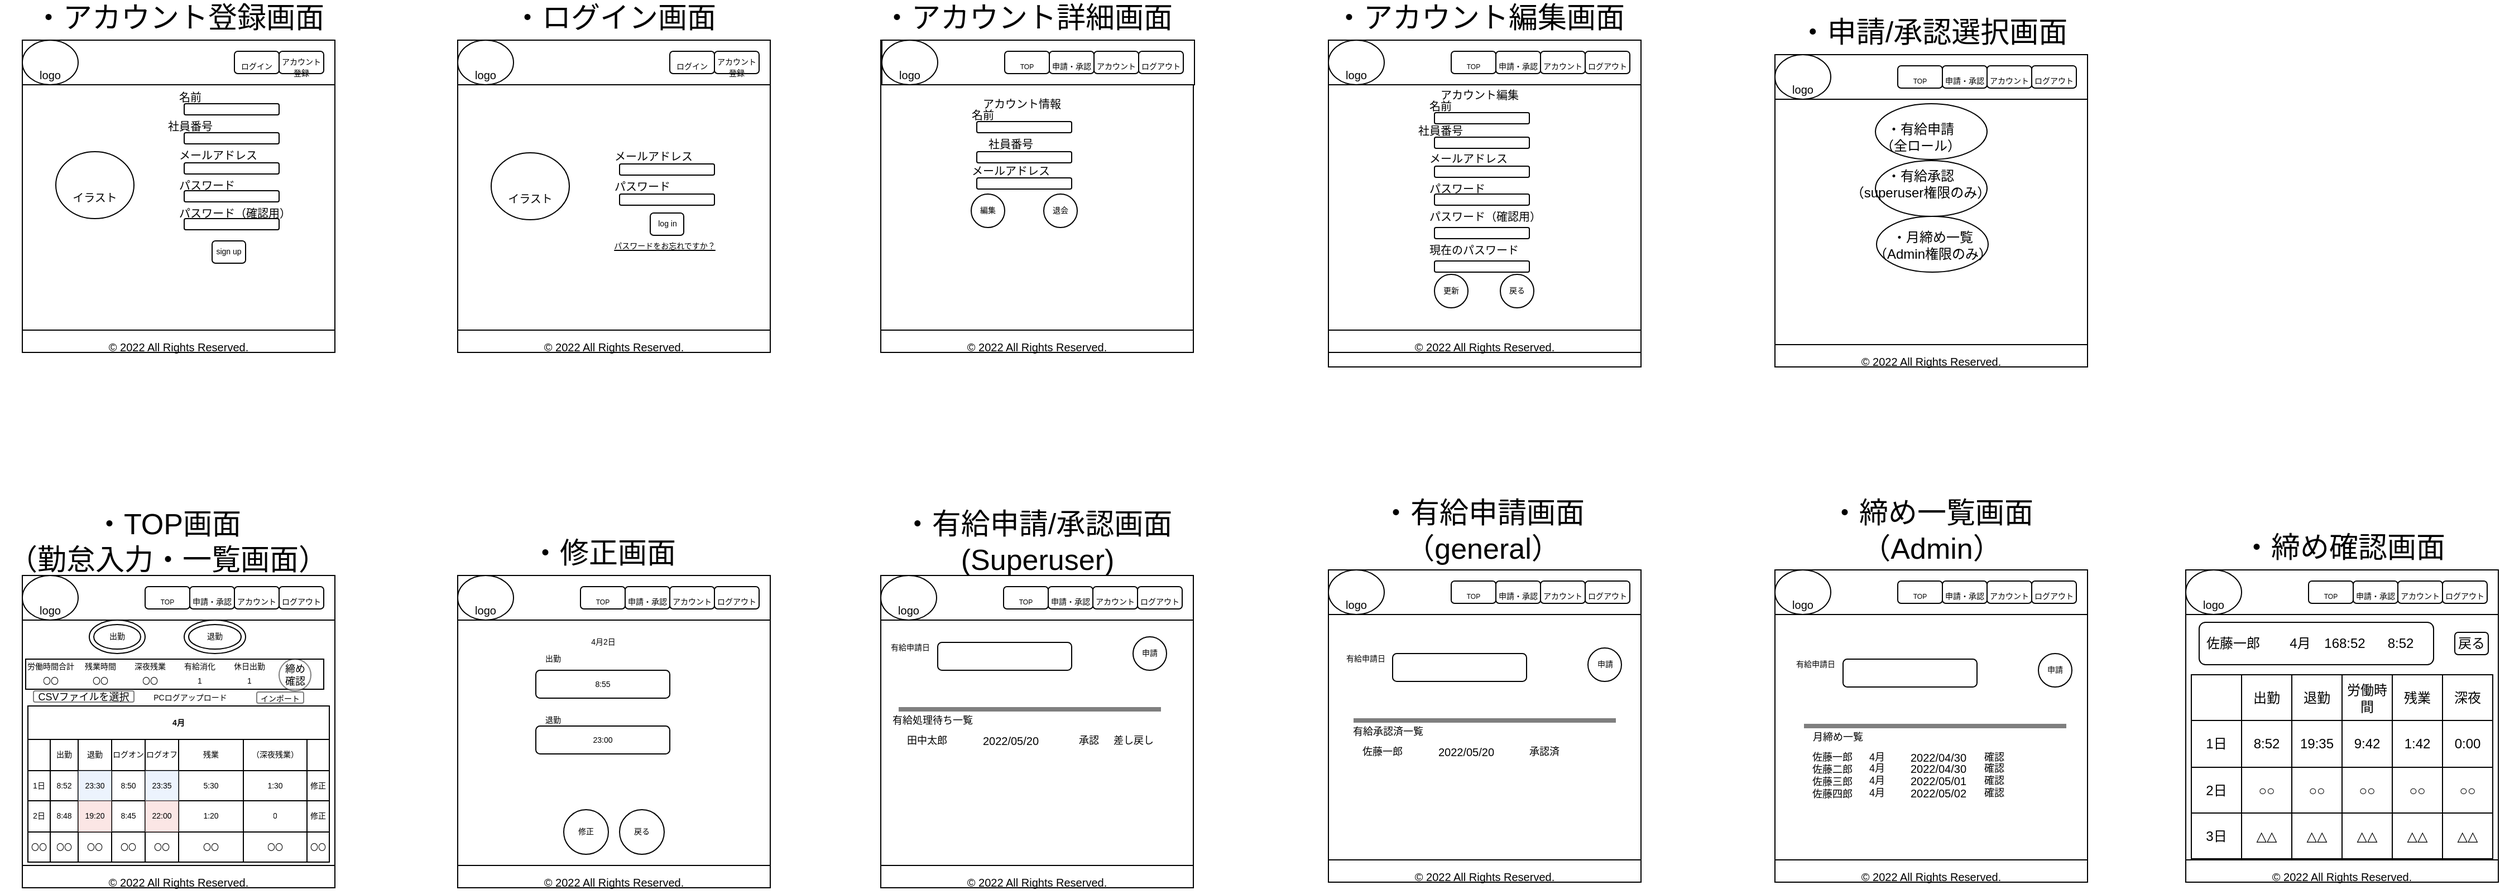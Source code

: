 <mxfile>
    <diagram id="nKQMyj5D2cVVsMJy41xH" name="ページ1">
        <mxGraphModel dx="473" dy="430" grid="1" gridSize="10" guides="1" tooltips="1" connect="1" arrows="1" fold="1" page="1" pageScale="1" pageWidth="1169" pageHeight="827" math="0" shadow="0">
            <root>
                <mxCell id="0"/>
                <mxCell id="1" parent="0"/>
                <mxCell id="487" value="" style="whiteSpace=wrap;html=1;aspect=fixed;fontSize=26;" vertex="1" parent="1">
                    <mxGeometry x="1970" y="53" width="280" height="280" as="geometry"/>
                </mxCell>
                <mxCell id="502" value="" style="ellipse;whiteSpace=wrap;html=1;" vertex="1" parent="1">
                    <mxGeometry x="2060" y="97" width="100" height="50" as="geometry"/>
                </mxCell>
                <mxCell id="503" value="" style="ellipse;whiteSpace=wrap;html=1;" vertex="1" parent="1">
                    <mxGeometry x="2060" y="148" width="100" height="50" as="geometry"/>
                </mxCell>
                <mxCell id="501" value="" style="ellipse;whiteSpace=wrap;html=1;" vertex="1" parent="1">
                    <mxGeometry x="2061" y="198" width="100" height="50" as="geometry"/>
                </mxCell>
                <mxCell id="6" value="" style="whiteSpace=wrap;html=1;aspect=fixed;fontSize=26;" parent="1" vertex="1">
                    <mxGeometry x="400" y="520" width="280" height="280" as="geometry"/>
                </mxCell>
                <mxCell id="7" value="" style="whiteSpace=wrap;html=1;aspect=fixed;fontSize=26;" parent="1" vertex="1">
                    <mxGeometry x="400" y="40" width="280" height="280" as="geometry"/>
                </mxCell>
                <mxCell id="8" value="" style="whiteSpace=wrap;html=1;aspect=fixed;fontSize=26;" parent="1" vertex="1">
                    <mxGeometry x="1169" y="520" width="280" height="280" as="geometry"/>
                </mxCell>
                <mxCell id="9" value="" style="whiteSpace=wrap;html=1;aspect=fixed;fontSize=26;" parent="1" vertex="1">
                    <mxGeometry x="1169" y="40" width="280" height="280" as="geometry"/>
                </mxCell>
                <mxCell id="10" value="" style="whiteSpace=wrap;html=1;aspect=fixed;fontSize=26;" parent="1" vertex="1">
                    <mxGeometry x="790" y="520" width="280" height="280" as="geometry"/>
                </mxCell>
                <mxCell id="11" value="" style="whiteSpace=wrap;html=1;aspect=fixed;fontSize=26;" parent="1" vertex="1">
                    <mxGeometry x="790" y="40" width="280" height="280" as="geometry"/>
                </mxCell>
                <mxCell id="24" value="" style="rounded=0;whiteSpace=wrap;html=1;fontSize=26;" parent="1" vertex="1">
                    <mxGeometry x="400" y="40" width="280" height="40" as="geometry"/>
                </mxCell>
                <mxCell id="25" value="&lt;div&gt;&lt;span style=&quot;font-size: x-small&quot;&gt;logo&lt;/span&gt;&lt;/div&gt;" style="ellipse;whiteSpace=wrap;html=1;fontSize=40;align=center;" parent="1" vertex="1">
                    <mxGeometry x="400" y="40" width="50" height="40" as="geometry"/>
                </mxCell>
                <mxCell id="27" value="&lt;font style=&quot;font-size: 7px&quot;&gt;ログイン&lt;/font&gt;" style="rounded=1;whiteSpace=wrap;html=1;fontSize=15;" parent="1" vertex="1">
                    <mxGeometry x="590" y="50" width="40" height="20" as="geometry"/>
                </mxCell>
                <mxCell id="28" value="&lt;div&gt;&lt;span style=&quot;font-size: 7px&quot;&gt;アカウント&lt;/span&gt;&lt;/div&gt;&lt;font style=&quot;font-size: 7px ; line-height: 1&quot;&gt;&lt;div&gt;&lt;span&gt;登録&lt;/span&gt;&lt;/div&gt;&lt;/font&gt;" style="rounded=1;whiteSpace=wrap;html=1;fontSize=15;align=center;" parent="1" vertex="1">
                    <mxGeometry x="630" y="50" width="40" height="20" as="geometry"/>
                </mxCell>
                <mxCell id="29" value="" style="rounded=0;whiteSpace=wrap;html=1;fontSize=26;" parent="1" vertex="1">
                    <mxGeometry x="790" y="40" width="280" height="40" as="geometry"/>
                </mxCell>
                <mxCell id="30" value="&lt;div&gt;&lt;span style=&quot;font-size: x-small&quot;&gt;logo&lt;/span&gt;&lt;/div&gt;" style="ellipse;whiteSpace=wrap;html=1;fontSize=40;align=center;" parent="1" vertex="1">
                    <mxGeometry x="790" y="40" width="50" height="40" as="geometry"/>
                </mxCell>
                <mxCell id="40" value="&lt;font style=&quot;font-size: 10px&quot;&gt;© 2022 All Rights Reserved.&lt;/font&gt;" style="rounded=0;whiteSpace=wrap;html=1;fontSize=26;align=center;" parent="1" vertex="1">
                    <mxGeometry x="790" y="780" width="280" height="20" as="geometry"/>
                </mxCell>
                <mxCell id="41" value="&lt;font style=&quot;font-size: 10px&quot;&gt;© 2022 All Rights Reserved.&lt;/font&gt;" style="rounded=0;whiteSpace=wrap;html=1;fontSize=26;align=center;" parent="1" vertex="1">
                    <mxGeometry x="400" y="780" width="280" height="20" as="geometry"/>
                </mxCell>
                <mxCell id="42" value="&lt;font style=&quot;font-size: 10px&quot;&gt;© 2022 All Rights Reserved.&lt;/font&gt;" style="rounded=0;whiteSpace=wrap;html=1;fontSize=26;align=center;" parent="1" vertex="1">
                    <mxGeometry x="1169" y="780" width="280" height="20" as="geometry"/>
                </mxCell>
                <mxCell id="43" value="&lt;font style=&quot;font-size: 10px&quot;&gt;© 2022 All Rights Reserved.&lt;/font&gt;" style="rounded=0;whiteSpace=wrap;html=1;fontSize=26;align=center;" parent="1" vertex="1">
                    <mxGeometry x="1169" y="300" width="280" height="20" as="geometry"/>
                </mxCell>
                <mxCell id="44" value="&lt;font style=&quot;font-size: 10px&quot;&gt;© 2022 All Rights Reserved.&lt;/font&gt;" style="rounded=0;whiteSpace=wrap;html=1;fontSize=26;align=center;" parent="1" vertex="1">
                    <mxGeometry x="790" y="300" width="280" height="20" as="geometry"/>
                </mxCell>
                <mxCell id="45" value="&lt;font style=&quot;font-size: 10px&quot;&gt;© 2022 All Rights Reserved.&lt;/font&gt;" style="rounded=0;whiteSpace=wrap;html=1;fontSize=26;align=center;" parent="1" vertex="1">
                    <mxGeometry x="400" y="300" width="280" height="20" as="geometry"/>
                </mxCell>
                <mxCell id="53" value="&lt;div&gt;&lt;span style=&quot;font-size: x-small&quot;&gt;イラスト&lt;/span&gt;&lt;/div&gt;" style="ellipse;whiteSpace=wrap;html=1;fontSize=40;align=center;" parent="1" vertex="1">
                    <mxGeometry x="430" y="140" width="70" height="60" as="geometry"/>
                </mxCell>
                <mxCell id="54" value="" style="rounded=1;whiteSpace=wrap;html=1;fontSize=10;" parent="1" vertex="1">
                    <mxGeometry x="545" y="123" width="85" height="10" as="geometry"/>
                </mxCell>
                <mxCell id="55" value="" style="rounded=1;whiteSpace=wrap;html=1;fontSize=10;" parent="1" vertex="1">
                    <mxGeometry x="545" y="150" width="85" height="10" as="geometry"/>
                </mxCell>
                <mxCell id="56" value="" style="rounded=1;whiteSpace=wrap;html=1;fontSize=10;" parent="1" vertex="1">
                    <mxGeometry x="545" y="175" width="85" height="10" as="geometry"/>
                </mxCell>
                <mxCell id="57" value="" style="rounded=1;whiteSpace=wrap;html=1;fontSize=10;" parent="1" vertex="1">
                    <mxGeometry x="545" y="200" width="85" height="10" as="geometry"/>
                </mxCell>
                <mxCell id="58" value="社員番号" style="text;html=1;resizable=0;autosize=1;align=center;verticalAlign=middle;points=[];fillColor=none;strokeColor=none;rounded=0;fontSize=10;" parent="1" vertex="1">
                    <mxGeometry x="520" y="107" width="60" height="20" as="geometry"/>
                </mxCell>
                <mxCell id="59" value="メールアドレス" style="text;html=1;resizable=0;autosize=1;align=center;verticalAlign=middle;points=[];fillColor=none;strokeColor=none;rounded=0;fontSize=10;" parent="1" vertex="1">
                    <mxGeometry x="530" y="133" width="90" height="20" as="geometry"/>
                </mxCell>
                <mxCell id="60" value="パスワード" style="text;html=1;resizable=0;autosize=1;align=center;verticalAlign=middle;points=[];fillColor=none;strokeColor=none;rounded=0;fontSize=10;" parent="1" vertex="1">
                    <mxGeometry x="530" y="160" width="70" height="20" as="geometry"/>
                </mxCell>
                <mxCell id="61" value="パスワード（確認用）" style="text;html=1;resizable=0;autosize=1;align=center;verticalAlign=middle;points=[];fillColor=none;strokeColor=none;rounded=0;fontSize=10;" parent="1" vertex="1">
                    <mxGeometry x="530" y="185" width="120" height="20" as="geometry"/>
                </mxCell>
                <mxCell id="62" value="&lt;font style=&quot;font-size: 26px&quot;&gt;・アカウント登録画面&lt;/font&gt;" style="text;html=1;resizable=0;autosize=1;align=center;verticalAlign=middle;points=[];fillColor=none;strokeColor=none;rounded=0;" parent="1" vertex="1">
                    <mxGeometry x="400" y="10" width="280" height="20" as="geometry"/>
                </mxCell>
                <mxCell id="63" value="" style="whiteSpace=wrap;html=1;aspect=fixed;fontSize=26;" parent="1" vertex="1">
                    <mxGeometry x="1570" y="53" width="280" height="280" as="geometry"/>
                </mxCell>
                <mxCell id="123" value="&lt;font style=&quot;font-size: 7px&quot;&gt;ログイン&lt;/font&gt;" style="rounded=1;whiteSpace=wrap;html=1;fontSize=15;" parent="1" vertex="1">
                    <mxGeometry x="980" y="50" width="40" height="20" as="geometry"/>
                </mxCell>
                <mxCell id="124" value="&lt;div&gt;&lt;span style=&quot;font-size: 7px&quot;&gt;アカウント&lt;/span&gt;&lt;/div&gt;&lt;font style=&quot;font-size: 7px ; line-height: 1&quot;&gt;&lt;div&gt;&lt;span&gt;登録&lt;/span&gt;&lt;/div&gt;&lt;/font&gt;" style="rounded=1;whiteSpace=wrap;html=1;fontSize=15;align=center;" parent="1" vertex="1">
                    <mxGeometry x="1020" y="50" width="40" height="20" as="geometry"/>
                </mxCell>
                <mxCell id="125" value="&lt;font style=&quot;font-size: 26px&quot;&gt;・ログイン画面&lt;/font&gt;" style="text;html=1;resizable=0;autosize=1;align=center;verticalAlign=middle;points=[];fillColor=none;strokeColor=none;rounded=0;" parent="1" vertex="1">
                    <mxGeometry x="830" y="10" width="200" height="20" as="geometry"/>
                </mxCell>
                <mxCell id="131" value="&lt;font size=&quot;1&quot;&gt;イラスト&lt;/font&gt;" style="ellipse;whiteSpace=wrap;html=1;fontSize=40;align=center;" parent="1" vertex="1">
                    <mxGeometry x="820" y="141" width="70" height="60" as="geometry"/>
                </mxCell>
                <mxCell id="132" value="" style="rounded=1;whiteSpace=wrap;html=1;fontSize=10;" parent="1" vertex="1">
                    <mxGeometry x="935" y="151" width="85" height="10" as="geometry"/>
                </mxCell>
                <mxCell id="133" value="メールアドレス" style="text;html=1;resizable=0;autosize=1;align=center;verticalAlign=middle;points=[];fillColor=none;strokeColor=none;rounded=0;fontSize=10;" parent="1" vertex="1">
                    <mxGeometry x="920" y="134" width="90" height="20" as="geometry"/>
                </mxCell>
                <mxCell id="134" value="パスワード" style="text;html=1;resizable=0;autosize=1;align=center;verticalAlign=middle;points=[];fillColor=none;strokeColor=none;rounded=0;fontSize=10;" parent="1" vertex="1">
                    <mxGeometry x="920" y="161" width="70" height="20" as="geometry"/>
                </mxCell>
                <mxCell id="136" value="" style="rounded=1;whiteSpace=wrap;html=1;fontSize=10;" parent="1" vertex="1">
                    <mxGeometry x="935" y="178" width="85" height="10" as="geometry"/>
                </mxCell>
                <mxCell id="137" value="sign up" style="rounded=1;whiteSpace=wrap;html=1;fontSize=7;" parent="1" vertex="1">
                    <mxGeometry x="570" y="220" width="30" height="20" as="geometry"/>
                </mxCell>
                <mxCell id="138" value="log in" style="rounded=1;whiteSpace=wrap;html=1;fontSize=7;" parent="1" vertex="1">
                    <mxGeometry x="962.5" y="195" width="30" height="20" as="geometry"/>
                </mxCell>
                <mxCell id="139" value="パスワードをお忘れですか？" style="text;html=1;resizable=0;autosize=1;align=center;verticalAlign=middle;points=[];fillColor=none;strokeColor=none;rounded=0;fontSize=7;fontStyle=4" parent="1" vertex="1">
                    <mxGeometry x="920" y="220" width="110" height="10" as="geometry"/>
                </mxCell>
                <mxCell id="166" value="&lt;span style=&quot;font-size: 26px&quot;&gt;・TOP画面&lt;br&gt;（勤怠入力・一覧画面）&lt;br&gt;&lt;/span&gt;" style="text;html=1;resizable=0;autosize=1;align=center;verticalAlign=middle;points=[];fillColor=none;strokeColor=none;rounded=0;" parent="1" vertex="1">
                    <mxGeometry x="380" y="470" width="300" height="40" as="geometry"/>
                </mxCell>
                <mxCell id="263" value="&lt;span style=&quot;font-size: 26px&quot;&gt;・修正画面&lt;/span&gt;" style="text;html=1;resizable=0;autosize=1;align=center;verticalAlign=middle;points=[];fillColor=none;strokeColor=none;rounded=0;" parent="1" vertex="1">
                    <mxGeometry x="845" y="490" width="150" height="20" as="geometry"/>
                </mxCell>
                <mxCell id="264" value="修正" style="ellipse;whiteSpace=wrap;html=1;aspect=fixed;fontSize=7;" parent="1" vertex="1">
                    <mxGeometry x="885" y="730" width="40" height="40" as="geometry"/>
                </mxCell>
                <mxCell id="270" value="8:55" style="rounded=1;whiteSpace=wrap;html=1;fontSize=7;" parent="1" vertex="1">
                    <mxGeometry x="860" y="605" width="120" height="25" as="geometry"/>
                </mxCell>
                <mxCell id="271" value="戻る" style="ellipse;whiteSpace=wrap;html=1;aspect=fixed;fontSize=7;" parent="1" vertex="1">
                    <mxGeometry x="935" y="730" width="40" height="40" as="geometry"/>
                </mxCell>
                <mxCell id="272" value="&lt;span style=&quot;font-size: 26px&quot;&gt;・有給申請/承認画面&lt;br&gt;(Superuser)&lt;br&gt;&lt;/span&gt;" style="text;html=1;resizable=0;autosize=1;align=center;verticalAlign=middle;points=[];fillColor=none;strokeColor=none;rounded=0;" parent="1" vertex="1">
                    <mxGeometry x="1179" y="470" width="260" height="40" as="geometry"/>
                </mxCell>
                <mxCell id="279" value="" style="rounded=1;whiteSpace=wrap;html=1;fontSize=4;" parent="1" vertex="1">
                    <mxGeometry x="1220" y="580" width="120" height="25" as="geometry"/>
                </mxCell>
                <mxCell id="282" value="&lt;font style=&quot;font-size: 7px&quot;&gt;申請&lt;/font&gt;" style="ellipse;whiteSpace=wrap;html=1;aspect=fixed;fontSize=4;" parent="1" vertex="1">
                    <mxGeometry x="1395" y="575" width="30" height="30" as="geometry"/>
                </mxCell>
                <mxCell id="283" value="有給申請日" style="text;html=1;resizable=0;autosize=1;align=center;verticalAlign=middle;points=[];fillColor=none;strokeColor=none;rounded=0;fontSize=7;" parent="1" vertex="1">
                    <mxGeometry x="1170" y="580" width="50" height="10" as="geometry"/>
                </mxCell>
                <mxCell id="286" value="&lt;font style=&quot;font-size: 26px&quot;&gt;・アカウント詳細画面&lt;/font&gt;" style="text;html=1;resizable=0;autosize=1;align=center;verticalAlign=middle;points=[];fillColor=none;strokeColor=none;rounded=0;" parent="1" vertex="1">
                    <mxGeometry x="1160" y="10" width="280" height="20" as="geometry"/>
                </mxCell>
                <mxCell id="287" value="&lt;font style=&quot;font-size: 26px&quot;&gt;・アカウント編集画面&lt;/font&gt;" style="text;html=1;resizable=0;autosize=1;align=center;verticalAlign=middle;points=[];fillColor=none;strokeColor=none;rounded=0;" parent="1" vertex="1">
                    <mxGeometry x="1565" y="10" width="280" height="20" as="geometry"/>
                </mxCell>
                <mxCell id="288" value="編集" style="ellipse;whiteSpace=wrap;html=1;aspect=fixed;fontSize=7;" parent="1" vertex="1">
                    <mxGeometry x="1250" y="178" width="30" height="30" as="geometry"/>
                </mxCell>
                <mxCell id="289" value="退会" style="ellipse;whiteSpace=wrap;html=1;aspect=fixed;fontSize=7;" parent="1" vertex="1">
                    <mxGeometry x="1315" y="178" width="30" height="30" as="geometry"/>
                </mxCell>
                <mxCell id="290" value="" style="rounded=1;whiteSpace=wrap;html=1;fontSize=10;" parent="1" vertex="1">
                    <mxGeometry x="1255" y="113" width="85" height="10" as="geometry"/>
                </mxCell>
                <mxCell id="291" value="" style="rounded=1;whiteSpace=wrap;html=1;fontSize=10;" parent="1" vertex="1">
                    <mxGeometry x="1255" y="140" width="85" height="10" as="geometry"/>
                </mxCell>
                <mxCell id="293" value="名前" style="text;html=1;resizable=0;autosize=1;align=center;verticalAlign=middle;points=[];fillColor=none;strokeColor=none;rounded=0;fontSize=10;" parent="1" vertex="1">
                    <mxGeometry x="1240" y="97" width="40" height="20" as="geometry"/>
                </mxCell>
                <mxCell id="294" value="社員番号" style="text;html=1;resizable=0;autosize=1;align=center;verticalAlign=middle;points=[];fillColor=none;strokeColor=none;rounded=0;fontSize=10;" parent="1" vertex="1">
                    <mxGeometry x="1255" y="123" width="60" height="20" as="geometry"/>
                </mxCell>
                <mxCell id="297" value="アカウント情報" style="text;html=1;resizable=0;autosize=1;align=center;verticalAlign=middle;points=[];fillColor=none;strokeColor=none;rounded=0;fontSize=10;" parent="1" vertex="1">
                    <mxGeometry x="1250" y="87" width="90" height="20" as="geometry"/>
                </mxCell>
                <mxCell id="309" value="更新" style="ellipse;whiteSpace=wrap;html=1;aspect=fixed;fontSize=7;" parent="1" vertex="1">
                    <mxGeometry x="1665" y="250" width="30" height="30" as="geometry"/>
                </mxCell>
                <mxCell id="310" value="戻る" style="ellipse;whiteSpace=wrap;html=1;aspect=fixed;fontSize=7;" parent="1" vertex="1">
                    <mxGeometry x="1724" y="250" width="30" height="30" as="geometry"/>
                </mxCell>
                <mxCell id="311" value="" style="rounded=1;whiteSpace=wrap;html=1;fontSize=10;" parent="1" vertex="1">
                    <mxGeometry x="1665" y="127" width="85" height="10" as="geometry"/>
                </mxCell>
                <mxCell id="312" value="" style="rounded=1;whiteSpace=wrap;html=1;fontSize=10;" parent="1" vertex="1">
                    <mxGeometry x="1665" y="153" width="85" height="10" as="geometry"/>
                </mxCell>
                <mxCell id="313" value="" style="rounded=1;whiteSpace=wrap;html=1;fontSize=10;" parent="1" vertex="1">
                    <mxGeometry x="1665" y="178" width="85" height="10" as="geometry"/>
                </mxCell>
                <mxCell id="314" value="社員番号" style="text;html=1;resizable=0;autosize=1;align=center;verticalAlign=middle;points=[];fillColor=none;strokeColor=none;rounded=0;fontSize=10;" parent="1" vertex="1">
                    <mxGeometry x="1640" y="111" width="60" height="20" as="geometry"/>
                </mxCell>
                <mxCell id="315" value="メールアドレス" style="text;html=1;resizable=0;autosize=1;align=center;verticalAlign=middle;points=[];fillColor=none;strokeColor=none;rounded=0;fontSize=10;" parent="1" vertex="1">
                    <mxGeometry x="1650" y="136" width="90" height="20" as="geometry"/>
                </mxCell>
                <mxCell id="316" value="パスワード" style="text;html=1;resizable=0;autosize=1;align=center;verticalAlign=middle;points=[];fillColor=none;strokeColor=none;rounded=0;fontSize=10;" parent="1" vertex="1">
                    <mxGeometry x="1650" y="163" width="70" height="20" as="geometry"/>
                </mxCell>
                <mxCell id="317" value="パスワード（確認用）" style="text;html=1;resizable=0;autosize=1;align=center;verticalAlign=middle;points=[];fillColor=none;strokeColor=none;rounded=0;fontSize=10;" parent="1" vertex="1">
                    <mxGeometry x="1650" y="188" width="120" height="20" as="geometry"/>
                </mxCell>
                <mxCell id="318" value="アカウント編集" style="text;html=1;resizable=0;autosize=1;align=center;verticalAlign=middle;points=[];fillColor=none;strokeColor=none;rounded=0;fontSize=10;" parent="1" vertex="1">
                    <mxGeometry x="1660" y="79" width="90" height="20" as="geometry"/>
                </mxCell>
                <mxCell id="319" value="" style="rounded=1;whiteSpace=wrap;html=1;fontSize=10;" parent="1" vertex="1">
                    <mxGeometry x="1665" y="208" width="85" height="10" as="geometry"/>
                </mxCell>
                <mxCell id="322" value="現在のパスワード" style="text;html=1;resizable=0;autosize=1;align=center;verticalAlign=middle;points=[];fillColor=none;strokeColor=none;rounded=0;fontSize=10;" parent="1" vertex="1">
                    <mxGeometry x="1650" y="218" width="100" height="20" as="geometry"/>
                </mxCell>
                <mxCell id="323" value="" style="rounded=1;whiteSpace=wrap;html=1;fontSize=10;" parent="1" vertex="1">
                    <mxGeometry x="1665" y="238" width="85" height="10" as="geometry"/>
                </mxCell>
                <mxCell id="324" value="&lt;font style=&quot;font-size: 10px&quot;&gt;© 2022 All Rights Reserved.&lt;/font&gt;" style="rounded=0;whiteSpace=wrap;html=1;fontSize=26;align=center;" parent="1" vertex="1">
                    <mxGeometry x="1570" y="300" width="280" height="20" as="geometry"/>
                </mxCell>
                <mxCell id="326" value="" style="rounded=1;whiteSpace=wrap;html=1;fontSize=10;" parent="1" vertex="1">
                    <mxGeometry x="545" y="97" width="85" height="10" as="geometry"/>
                </mxCell>
                <mxCell id="327" value="名前" style="text;html=1;resizable=0;autosize=1;align=center;verticalAlign=middle;points=[];fillColor=none;strokeColor=none;rounded=0;fontSize=10;" parent="1" vertex="1">
                    <mxGeometry x="530" y="81" width="40" height="20" as="geometry"/>
                </mxCell>
                <mxCell id="329" value="" style="group" parent="1" vertex="1" connectable="0">
                    <mxGeometry x="1170" y="40" width="280" height="40" as="geometry"/>
                </mxCell>
                <mxCell id="143" value="" style="rounded=0;whiteSpace=wrap;html=1;fontSize=26;" parent="329" vertex="1">
                    <mxGeometry width="280" height="40" as="geometry"/>
                </mxCell>
                <mxCell id="144" value="&lt;div&gt;&lt;span style=&quot;font-size: x-small&quot;&gt;logo&lt;/span&gt;&lt;/div&gt;" style="ellipse;whiteSpace=wrap;html=1;fontSize=40;align=center;" parent="329" vertex="1">
                    <mxGeometry width="50" height="40" as="geometry"/>
                </mxCell>
                <mxCell id="145" value="&lt;font style=&quot;font-size: 7px&quot;&gt;申請・承認&lt;/font&gt;" style="rounded=1;whiteSpace=wrap;html=1;fontSize=15;" parent="329" vertex="1">
                    <mxGeometry x="150" y="10" width="40" height="20" as="geometry"/>
                </mxCell>
                <mxCell id="146" value="&lt;font style=&quot;font-size: 7px&quot;&gt;アカウント&lt;/font&gt;" style="rounded=1;whiteSpace=wrap;html=1;fontSize=15;" parent="329" vertex="1">
                    <mxGeometry x="190" y="10" width="40" height="20" as="geometry"/>
                </mxCell>
                <mxCell id="147" value="&lt;font style=&quot;font-size: 7px&quot;&gt;ログアウト&lt;/font&gt;" style="rounded=1;whiteSpace=wrap;html=1;fontSize=15;" parent="329" vertex="1">
                    <mxGeometry x="230" y="10" width="40" height="20" as="geometry"/>
                </mxCell>
                <mxCell id="149" value="&lt;font style=&quot;font-size: 6px&quot;&gt;TOP&lt;/font&gt;" style="rounded=1;whiteSpace=wrap;html=1;fontSize=15;" parent="329" vertex="1">
                    <mxGeometry x="110" y="10" width="40" height="20" as="geometry"/>
                </mxCell>
                <mxCell id="330" value="" style="group" parent="1" vertex="1" connectable="0">
                    <mxGeometry x="1570" y="40" width="280" height="40" as="geometry"/>
                </mxCell>
                <mxCell id="331" value="" style="rounded=0;whiteSpace=wrap;html=1;fontSize=26;" parent="330" vertex="1">
                    <mxGeometry width="280" height="40" as="geometry"/>
                </mxCell>
                <mxCell id="332" value="&lt;div&gt;&lt;span style=&quot;font-size: x-small&quot;&gt;logo&lt;/span&gt;&lt;/div&gt;" style="ellipse;whiteSpace=wrap;html=1;fontSize=40;align=center;" parent="330" vertex="1">
                    <mxGeometry width="50" height="40" as="geometry"/>
                </mxCell>
                <mxCell id="333" value="&lt;font style=&quot;font-size: 7px&quot;&gt;申請・承認&lt;/font&gt;" style="rounded=1;whiteSpace=wrap;html=1;fontSize=15;" parent="330" vertex="1">
                    <mxGeometry x="150" y="10" width="40" height="20" as="geometry"/>
                </mxCell>
                <mxCell id="334" value="&lt;font style=&quot;font-size: 7px&quot;&gt;アカウント&lt;/font&gt;" style="rounded=1;whiteSpace=wrap;html=1;fontSize=15;" parent="330" vertex="1">
                    <mxGeometry x="190" y="10" width="40" height="20" as="geometry"/>
                </mxCell>
                <mxCell id="335" value="&lt;font style=&quot;font-size: 7px&quot;&gt;ログアウト&lt;/font&gt;" style="rounded=1;whiteSpace=wrap;html=1;fontSize=15;" parent="330" vertex="1">
                    <mxGeometry x="230" y="10" width="40" height="20" as="geometry"/>
                </mxCell>
                <mxCell id="336" value="&lt;font style=&quot;font-size: 6px&quot;&gt;TOP&lt;/font&gt;" style="rounded=1;whiteSpace=wrap;html=1;fontSize=15;" parent="330" vertex="1">
                    <mxGeometry x="110" y="10" width="40" height="20" as="geometry"/>
                </mxCell>
                <mxCell id="337" value="" style="group" parent="1" vertex="1" connectable="0">
                    <mxGeometry x="1169" y="520" width="280" height="40" as="geometry"/>
                </mxCell>
                <mxCell id="338" value="" style="rounded=0;whiteSpace=wrap;html=1;fontSize=26;" parent="337" vertex="1">
                    <mxGeometry width="280" height="40" as="geometry"/>
                </mxCell>
                <mxCell id="339" value="&lt;div&gt;&lt;span style=&quot;font-size: x-small&quot;&gt;logo&lt;/span&gt;&lt;/div&gt;" style="ellipse;whiteSpace=wrap;html=1;fontSize=40;align=center;" parent="337" vertex="1">
                    <mxGeometry width="50" height="40" as="geometry"/>
                </mxCell>
                <mxCell id="340" value="&lt;font style=&quot;font-size: 7px&quot;&gt;申請・承認&lt;/font&gt;" style="rounded=1;whiteSpace=wrap;html=1;fontSize=15;" parent="337" vertex="1">
                    <mxGeometry x="150" y="10" width="40" height="20" as="geometry"/>
                </mxCell>
                <mxCell id="341" value="&lt;font style=&quot;font-size: 7px&quot;&gt;アカウント&lt;/font&gt;" style="rounded=1;whiteSpace=wrap;html=1;fontSize=15;" parent="337" vertex="1">
                    <mxGeometry x="190" y="10" width="40" height="20" as="geometry"/>
                </mxCell>
                <mxCell id="342" value="&lt;font style=&quot;font-size: 7px&quot;&gt;ログアウト&lt;/font&gt;" style="rounded=1;whiteSpace=wrap;html=1;fontSize=15;" parent="337" vertex="1">
                    <mxGeometry x="230" y="10" width="40" height="20" as="geometry"/>
                </mxCell>
                <mxCell id="343" value="&lt;font style=&quot;font-size: 6px&quot;&gt;TOP&lt;/font&gt;" style="rounded=1;whiteSpace=wrap;html=1;fontSize=15;" parent="337" vertex="1">
                    <mxGeometry x="110" y="10" width="40" height="20" as="geometry"/>
                </mxCell>
                <mxCell id="344" value="" style="group" parent="1" vertex="1" connectable="0">
                    <mxGeometry x="790" y="520" width="280" height="40" as="geometry"/>
                </mxCell>
                <mxCell id="345" value="" style="rounded=0;whiteSpace=wrap;html=1;fontSize=26;" parent="344" vertex="1">
                    <mxGeometry width="280" height="40" as="geometry"/>
                </mxCell>
                <mxCell id="346" value="&lt;div&gt;&lt;span style=&quot;font-size: x-small&quot;&gt;logo&lt;/span&gt;&lt;/div&gt;" style="ellipse;whiteSpace=wrap;html=1;fontSize=40;align=center;" parent="344" vertex="1">
                    <mxGeometry width="50" height="40" as="geometry"/>
                </mxCell>
                <mxCell id="347" value="&lt;font style=&quot;font-size: 7px&quot;&gt;申請・承認&lt;/font&gt;" style="rounded=1;whiteSpace=wrap;html=1;fontSize=15;" parent="344" vertex="1">
                    <mxGeometry x="150" y="10" width="40" height="20" as="geometry"/>
                </mxCell>
                <mxCell id="348" value="&lt;font style=&quot;font-size: 7px&quot;&gt;アカウント&lt;/font&gt;" style="rounded=1;whiteSpace=wrap;html=1;fontSize=15;" parent="344" vertex="1">
                    <mxGeometry x="190" y="10" width="40" height="20" as="geometry"/>
                </mxCell>
                <mxCell id="349" value="&lt;font style=&quot;font-size: 7px&quot;&gt;ログアウト&lt;/font&gt;" style="rounded=1;whiteSpace=wrap;html=1;fontSize=15;" parent="344" vertex="1">
                    <mxGeometry x="230" y="10" width="40" height="20" as="geometry"/>
                </mxCell>
                <mxCell id="350" value="&lt;font style=&quot;font-size: 6px&quot;&gt;TOP&lt;/font&gt;" style="rounded=1;whiteSpace=wrap;html=1;fontSize=15;" parent="344" vertex="1">
                    <mxGeometry x="110" y="10" width="40" height="20" as="geometry"/>
                </mxCell>
                <mxCell id="351" value="" style="group" parent="1" vertex="1" connectable="0">
                    <mxGeometry x="400" y="520" width="280" height="40" as="geometry"/>
                </mxCell>
                <mxCell id="352" value="" style="rounded=0;whiteSpace=wrap;html=1;fontSize=26;" parent="351" vertex="1">
                    <mxGeometry width="280" height="40" as="geometry"/>
                </mxCell>
                <mxCell id="353" value="&lt;div&gt;&lt;span style=&quot;font-size: x-small&quot;&gt;logo&lt;/span&gt;&lt;/div&gt;" style="ellipse;whiteSpace=wrap;html=1;fontSize=40;align=center;" parent="351" vertex="1">
                    <mxGeometry width="50" height="40" as="geometry"/>
                </mxCell>
                <mxCell id="354" value="&lt;font style=&quot;font-size: 7px&quot;&gt;申請・承認&lt;/font&gt;" style="rounded=1;whiteSpace=wrap;html=1;fontSize=15;" parent="351" vertex="1">
                    <mxGeometry x="150" y="10" width="40" height="20" as="geometry"/>
                </mxCell>
                <mxCell id="355" value="&lt;font style=&quot;font-size: 7px&quot;&gt;アカウント&lt;/font&gt;" style="rounded=1;whiteSpace=wrap;html=1;fontSize=15;" parent="351" vertex="1">
                    <mxGeometry x="190" y="10" width="40" height="20" as="geometry"/>
                </mxCell>
                <mxCell id="356" value="&lt;font style=&quot;font-size: 7px&quot;&gt;ログアウト&lt;/font&gt;" style="rounded=1;whiteSpace=wrap;html=1;fontSize=15;" parent="351" vertex="1">
                    <mxGeometry x="230" y="10" width="40" height="20" as="geometry"/>
                </mxCell>
                <mxCell id="357" value="&lt;font style=&quot;font-size: 6px&quot;&gt;TOP&lt;/font&gt;" style="rounded=1;whiteSpace=wrap;html=1;fontSize=15;" parent="351" vertex="1">
                    <mxGeometry x="110" y="10" width="40" height="20" as="geometry"/>
                </mxCell>
                <mxCell id="361" value="" style="rounded=1;whiteSpace=wrap;html=1;fontSize=10;" parent="1" vertex="1">
                    <mxGeometry x="1255" y="163.5" width="85" height="10" as="geometry"/>
                </mxCell>
                <mxCell id="362" value="メールアドレス" style="text;html=1;resizable=0;autosize=1;align=center;verticalAlign=middle;points=[];fillColor=none;strokeColor=none;rounded=0;fontSize=10;" parent="1" vertex="1">
                    <mxGeometry x="1240" y="146.5" width="90" height="20" as="geometry"/>
                </mxCell>
                <mxCell id="363" value="" style="rounded=1;whiteSpace=wrap;html=1;fontSize=10;" parent="1" vertex="1">
                    <mxGeometry x="1665" y="105" width="85" height="10" as="geometry"/>
                </mxCell>
                <mxCell id="364" value="名前" style="text;html=1;resizable=0;autosize=1;align=center;verticalAlign=middle;points=[];fillColor=none;strokeColor=none;rounded=0;fontSize=10;" parent="1" vertex="1">
                    <mxGeometry x="1650" y="89" width="40" height="20" as="geometry"/>
                </mxCell>
                <mxCell id="388" value="4月" style="shape=table;startSize=30;container=1;collapsible=0;childLayout=tableLayout;fontStyle=1;align=center;pointerEvents=1;fontSize=7;" parent="1" vertex="1">
                    <mxGeometry x="405" y="637" width="270" height="140" as="geometry"/>
                </mxCell>
                <mxCell id="389" value="" style="shape=partialRectangle;html=1;whiteSpace=wrap;collapsible=0;dropTarget=0;pointerEvents=0;fillColor=none;top=0;left=0;bottom=0;right=0;points=[[0,0.5],[1,0.5]];portConstraint=eastwest;fontSize=7;" parent="388" vertex="1">
                    <mxGeometry y="30" width="270" height="28" as="geometry"/>
                </mxCell>
                <mxCell id="405" value="" style="shape=partialRectangle;html=1;whiteSpace=wrap;connectable=0;fillColor=none;top=0;left=0;bottom=0;right=0;overflow=hidden;pointerEvents=1;fontSize=7;" parent="389" vertex="1">
                    <mxGeometry width="20" height="28" as="geometry">
                        <mxRectangle width="20" height="28" as="alternateBounds"/>
                    </mxGeometry>
                </mxCell>
                <mxCell id="390" value="出勤" style="shape=partialRectangle;html=1;whiteSpace=wrap;connectable=0;fillColor=none;top=0;left=0;bottom=0;right=0;overflow=hidden;pointerEvents=1;fontSize=7;" parent="389" vertex="1">
                    <mxGeometry x="20" width="25" height="28" as="geometry">
                        <mxRectangle width="25" height="28" as="alternateBounds"/>
                    </mxGeometry>
                </mxCell>
                <mxCell id="411" value="退勤" style="shape=partialRectangle;html=1;whiteSpace=wrap;connectable=0;fillColor=none;top=0;left=0;bottom=0;right=0;overflow=hidden;pointerEvents=1;fontSize=7;" parent="389" vertex="1">
                    <mxGeometry x="45" width="30" height="28" as="geometry">
                        <mxRectangle width="30" height="28" as="alternateBounds"/>
                    </mxGeometry>
                </mxCell>
                <mxCell id="391" value="ログオン" style="shape=partialRectangle;html=1;whiteSpace=wrap;connectable=0;fillColor=none;top=0;left=0;bottom=0;right=0;overflow=hidden;pointerEvents=1;fontSize=7;" parent="389" vertex="1">
                    <mxGeometry x="75" width="30" height="28" as="geometry">
                        <mxRectangle width="30" height="28" as="alternateBounds"/>
                    </mxGeometry>
                </mxCell>
                <mxCell id="423" value="ログオフ" style="shape=partialRectangle;html=1;whiteSpace=wrap;connectable=0;fillColor=none;top=0;left=0;bottom=0;right=0;overflow=hidden;pointerEvents=1;fontSize=7;" parent="389" vertex="1">
                    <mxGeometry x="105" width="30" height="28" as="geometry">
                        <mxRectangle width="30" height="28" as="alternateBounds"/>
                    </mxGeometry>
                </mxCell>
                <mxCell id="419" value="残業" style="shape=partialRectangle;html=1;whiteSpace=wrap;connectable=0;fillColor=none;top=0;left=0;bottom=0;right=0;overflow=hidden;pointerEvents=1;fontSize=7;" parent="389" vertex="1">
                    <mxGeometry x="135" width="58" height="28" as="geometry">
                        <mxRectangle width="58" height="28" as="alternateBounds"/>
                    </mxGeometry>
                </mxCell>
                <mxCell id="415" value="（深夜残業）" style="shape=partialRectangle;html=1;whiteSpace=wrap;connectable=0;fillColor=none;top=0;left=0;bottom=0;right=0;overflow=hidden;pointerEvents=1;fontSize=7;" parent="389" vertex="1">
                    <mxGeometry x="193" width="57" height="28" as="geometry">
                        <mxRectangle width="57" height="28" as="alternateBounds"/>
                    </mxGeometry>
                </mxCell>
                <mxCell id="392" value="" style="shape=partialRectangle;html=1;whiteSpace=wrap;connectable=0;fillColor=none;top=0;left=0;bottom=0;right=0;overflow=hidden;pointerEvents=1;fontSize=7;" parent="389" vertex="1">
                    <mxGeometry x="250" width="20" height="28" as="geometry">
                        <mxRectangle width="20" height="28" as="alternateBounds"/>
                    </mxGeometry>
                </mxCell>
                <mxCell id="401" style="shape=partialRectangle;html=1;whiteSpace=wrap;collapsible=0;dropTarget=0;pointerEvents=0;fillColor=none;top=0;left=0;bottom=0;right=0;points=[[0,0.5],[1,0.5]];portConstraint=eastwest;fontSize=7;" parent="388" vertex="1">
                    <mxGeometry y="58" width="270" height="27" as="geometry"/>
                </mxCell>
                <mxCell id="406" value="1日" style="shape=partialRectangle;html=1;whiteSpace=wrap;connectable=0;fillColor=none;top=0;left=0;bottom=0;right=0;overflow=hidden;pointerEvents=1;fontSize=7;" parent="401" vertex="1">
                    <mxGeometry width="20" height="27" as="geometry">
                        <mxRectangle width="20" height="27" as="alternateBounds"/>
                    </mxGeometry>
                </mxCell>
                <mxCell id="402" value="8:52" style="shape=partialRectangle;html=1;whiteSpace=wrap;connectable=0;fillColor=none;top=0;left=0;bottom=0;right=0;overflow=hidden;pointerEvents=1;fontSize=7;" parent="401" vertex="1">
                    <mxGeometry x="20" width="25" height="27" as="geometry">
                        <mxRectangle width="25" height="27" as="alternateBounds"/>
                    </mxGeometry>
                </mxCell>
                <mxCell id="412" value="23:30" style="shape=partialRectangle;html=1;whiteSpace=wrap;connectable=0;fillColor=#dae8fc;top=0;left=0;bottom=0;right=0;overflow=hidden;pointerEvents=1;fontSize=7;strokeColor=#6c8ebf;opacity=50;" parent="401" vertex="1">
                    <mxGeometry x="45" width="30" height="27" as="geometry">
                        <mxRectangle width="30" height="27" as="alternateBounds"/>
                    </mxGeometry>
                </mxCell>
                <mxCell id="403" value="8:50" style="shape=partialRectangle;html=1;whiteSpace=wrap;connectable=0;fillColor=none;top=0;left=0;bottom=0;right=0;overflow=hidden;pointerEvents=1;fontSize=7;" parent="401" vertex="1">
                    <mxGeometry x="75" width="30" height="27" as="geometry">
                        <mxRectangle width="30" height="27" as="alternateBounds"/>
                    </mxGeometry>
                </mxCell>
                <mxCell id="424" value="23:35" style="shape=partialRectangle;html=1;whiteSpace=wrap;connectable=0;fillColor=#dae8fc;top=0;left=0;bottom=0;right=0;overflow=hidden;pointerEvents=1;fontSize=7;opacity=50;strokeColor=#6c8ebf;" parent="401" vertex="1">
                    <mxGeometry x="105" width="30" height="27" as="geometry">
                        <mxRectangle width="30" height="27" as="alternateBounds"/>
                    </mxGeometry>
                </mxCell>
                <mxCell id="420" value="5:30" style="shape=partialRectangle;html=1;whiteSpace=wrap;connectable=0;fillColor=none;top=0;left=0;bottom=0;right=0;overflow=hidden;pointerEvents=1;fontSize=7;" parent="401" vertex="1">
                    <mxGeometry x="135" width="58" height="27" as="geometry">
                        <mxRectangle width="58" height="27" as="alternateBounds"/>
                    </mxGeometry>
                </mxCell>
                <mxCell id="416" value="1:30" style="shape=partialRectangle;html=1;whiteSpace=wrap;connectable=0;fillColor=none;top=0;left=0;bottom=0;right=0;overflow=hidden;pointerEvents=1;fontSize=7;" parent="401" vertex="1">
                    <mxGeometry x="193" width="57" height="27" as="geometry">
                        <mxRectangle width="57" height="27" as="alternateBounds"/>
                    </mxGeometry>
                </mxCell>
                <mxCell id="404" value="修正" style="shape=partialRectangle;html=1;whiteSpace=wrap;connectable=0;fillColor=none;top=0;left=0;bottom=0;right=0;overflow=hidden;pointerEvents=1;fontSize=7;" parent="401" vertex="1">
                    <mxGeometry x="250" width="20" height="27" as="geometry">
                        <mxRectangle width="20" height="27" as="alternateBounds"/>
                    </mxGeometry>
                </mxCell>
                <mxCell id="393" value="" style="shape=partialRectangle;html=1;whiteSpace=wrap;collapsible=0;dropTarget=0;pointerEvents=0;fillColor=none;top=0;left=0;bottom=0;right=0;points=[[0,0.5],[1,0.5]];portConstraint=eastwest;fontSize=7;opacity=90;" parent="388" vertex="1">
                    <mxGeometry y="85" width="270" height="28" as="geometry"/>
                </mxCell>
                <mxCell id="407" value="2日" style="shape=partialRectangle;html=1;whiteSpace=wrap;connectable=0;fillColor=none;top=0;left=0;bottom=0;right=0;overflow=hidden;pointerEvents=1;fontSize=7;" parent="393" vertex="1">
                    <mxGeometry width="20" height="28" as="geometry">
                        <mxRectangle width="20" height="28" as="alternateBounds"/>
                    </mxGeometry>
                </mxCell>
                <mxCell id="394" value="8:48" style="shape=partialRectangle;html=1;whiteSpace=wrap;connectable=0;fillColor=none;top=0;left=0;bottom=0;right=0;overflow=hidden;pointerEvents=1;fontSize=7;" parent="393" vertex="1">
                    <mxGeometry x="20" width="25" height="28" as="geometry">
                        <mxRectangle width="25" height="28" as="alternateBounds"/>
                    </mxGeometry>
                </mxCell>
                <mxCell id="413" value="19:20" style="shape=partialRectangle;html=1;whiteSpace=wrap;connectable=0;fillColor=#f8cecc;top=0;left=0;bottom=0;right=0;overflow=hidden;pointerEvents=1;fontSize=7;strokeColor=#b85450;opacity=50;" parent="393" vertex="1">
                    <mxGeometry x="45" width="30" height="28" as="geometry">
                        <mxRectangle width="30" height="28" as="alternateBounds"/>
                    </mxGeometry>
                </mxCell>
                <mxCell id="395" value="8:45" style="shape=partialRectangle;html=1;whiteSpace=wrap;connectable=0;fillColor=none;top=0;left=0;bottom=0;right=0;overflow=hidden;pointerEvents=1;fontSize=7;" parent="393" vertex="1">
                    <mxGeometry x="75" width="30" height="28" as="geometry">
                        <mxRectangle width="30" height="28" as="alternateBounds"/>
                    </mxGeometry>
                </mxCell>
                <mxCell id="425" value="22:00" style="shape=partialRectangle;html=1;whiteSpace=wrap;connectable=0;fillColor=#F8CECC;top=0;left=0;bottom=0;right=0;overflow=hidden;pointerEvents=1;fontSize=7;strokeColor=#b85450;opacity=50;" parent="393" vertex="1">
                    <mxGeometry x="105" width="30" height="28" as="geometry">
                        <mxRectangle width="30" height="28" as="alternateBounds"/>
                    </mxGeometry>
                </mxCell>
                <mxCell id="421" value="1:20" style="shape=partialRectangle;html=1;whiteSpace=wrap;connectable=0;fillColor=none;top=0;left=0;bottom=0;right=0;overflow=hidden;pointerEvents=1;fontSize=7;" parent="393" vertex="1">
                    <mxGeometry x="135" width="58" height="28" as="geometry">
                        <mxRectangle width="58" height="28" as="alternateBounds"/>
                    </mxGeometry>
                </mxCell>
                <mxCell id="417" value="0" style="shape=partialRectangle;html=1;whiteSpace=wrap;connectable=0;fillColor=none;top=0;left=0;bottom=0;right=0;overflow=hidden;pointerEvents=1;fontSize=7;" parent="393" vertex="1">
                    <mxGeometry x="193" width="57" height="28" as="geometry">
                        <mxRectangle width="57" height="28" as="alternateBounds"/>
                    </mxGeometry>
                </mxCell>
                <mxCell id="396" value="修正" style="shape=partialRectangle;html=1;whiteSpace=wrap;connectable=0;fillColor=none;top=0;left=0;bottom=0;right=0;overflow=hidden;pointerEvents=1;fontSize=7;" parent="393" vertex="1">
                    <mxGeometry x="250" width="20" height="28" as="geometry">
                        <mxRectangle width="20" height="28" as="alternateBounds"/>
                    </mxGeometry>
                </mxCell>
                <mxCell id="397" value="" style="shape=partialRectangle;html=1;whiteSpace=wrap;collapsible=0;dropTarget=0;pointerEvents=0;fillColor=none;top=0;left=0;bottom=0;right=0;points=[[0,0.5],[1,0.5]];portConstraint=eastwest;fontSize=7;" parent="388" vertex="1">
                    <mxGeometry y="113" width="270" height="27" as="geometry"/>
                </mxCell>
                <mxCell id="408" value="〇〇" style="shape=partialRectangle;html=1;whiteSpace=wrap;connectable=0;fillColor=none;top=0;left=0;bottom=0;right=0;overflow=hidden;pointerEvents=1;fontSize=7;" parent="397" vertex="1">
                    <mxGeometry width="20" height="27" as="geometry">
                        <mxRectangle width="20" height="27" as="alternateBounds"/>
                    </mxGeometry>
                </mxCell>
                <mxCell id="398" value="〇〇" style="shape=partialRectangle;html=1;whiteSpace=wrap;connectable=0;fillColor=none;top=0;left=0;bottom=0;right=0;overflow=hidden;pointerEvents=1;fontSize=7;" parent="397" vertex="1">
                    <mxGeometry x="20" width="25" height="27" as="geometry">
                        <mxRectangle width="25" height="27" as="alternateBounds"/>
                    </mxGeometry>
                </mxCell>
                <mxCell id="414" value="〇〇" style="shape=partialRectangle;html=1;whiteSpace=wrap;connectable=0;fillColor=none;top=0;left=0;bottom=0;right=0;overflow=hidden;pointerEvents=1;fontSize=7;" parent="397" vertex="1">
                    <mxGeometry x="45" width="30" height="27" as="geometry">
                        <mxRectangle width="30" height="27" as="alternateBounds"/>
                    </mxGeometry>
                </mxCell>
                <mxCell id="399" value="〇〇" style="shape=partialRectangle;html=1;whiteSpace=wrap;connectable=0;fillColor=none;top=0;left=0;bottom=0;right=0;overflow=hidden;pointerEvents=1;fontSize=7;" parent="397" vertex="1">
                    <mxGeometry x="75" width="30" height="27" as="geometry">
                        <mxRectangle width="30" height="27" as="alternateBounds"/>
                    </mxGeometry>
                </mxCell>
                <mxCell id="426" value="〇〇" style="shape=partialRectangle;html=1;whiteSpace=wrap;connectable=0;fillColor=none;top=0;left=0;bottom=0;right=0;overflow=hidden;pointerEvents=1;fontSize=7;" parent="397" vertex="1">
                    <mxGeometry x="105" width="30" height="27" as="geometry">
                        <mxRectangle width="30" height="27" as="alternateBounds"/>
                    </mxGeometry>
                </mxCell>
                <mxCell id="422" value="〇〇" style="shape=partialRectangle;html=1;whiteSpace=wrap;connectable=0;fillColor=none;top=0;left=0;bottom=0;right=0;overflow=hidden;pointerEvents=1;fontSize=7;" parent="397" vertex="1">
                    <mxGeometry x="135" width="58" height="27" as="geometry">
                        <mxRectangle width="58" height="27" as="alternateBounds"/>
                    </mxGeometry>
                </mxCell>
                <mxCell id="418" value="〇〇" style="shape=partialRectangle;html=1;whiteSpace=wrap;connectable=0;fillColor=none;top=0;left=0;bottom=0;right=0;overflow=hidden;pointerEvents=1;fontSize=7;" parent="397" vertex="1">
                    <mxGeometry x="193" width="57" height="27" as="geometry">
                        <mxRectangle width="57" height="27" as="alternateBounds"/>
                    </mxGeometry>
                </mxCell>
                <mxCell id="400" value="〇〇" style="shape=partialRectangle;html=1;whiteSpace=wrap;connectable=0;fillColor=none;top=0;left=0;bottom=0;right=0;overflow=hidden;pointerEvents=1;fontSize=7;" parent="397" vertex="1">
                    <mxGeometry x="250" width="20" height="27" as="geometry">
                        <mxRectangle width="20" height="27" as="alternateBounds"/>
                    </mxGeometry>
                </mxCell>
                <mxCell id="409" value="出勤&lt;span style=&quot;color: rgba(0 , 0 , 0 , 0) ; font-family: monospace ; font-size: 0px&quot;&gt;%3CmxGraphModel%3E%3Croot%3E%3CmxCell%20id%3D%220%22%2F%3E%3CmxCell%20id%3D%221%22%20parent%3D%220%22%2F%3E%3CmxCell%20id%3D%222%22%20value%3D%22%22%20style%3D%22rounded%3D1%3BwhiteSpace%3Dwrap%3Bhtml%3D1%3BfontSize%3D10%3B%22%20vertex%3D%221%22%20parent%3D%221%22%3E%3CmxGeometry%20x%3D%221665%22%20y%3D%22126%22%20width%3D%2285%22%20height%3D%2210%22%20as%3D%22geometry%22%2F%3E%3C%2FmxCell%3E%3CmxCell%20id%3D%223%22%20value%3D%22%E5%90%8D%E5%89%8D%22%20style%3D%22text%3Bhtml%3D1%3Bresizable%3D0%3Bautosize%3D1%3Balign%3Dcenter%3BverticalAlign%3Dmiddle%3Bpoints%3D%5B%5D%3BfillColor%3Dnone%3BstrokeColor%3Dnone%3Brounded%3D0%3BfontSize%3D10%3B%22%20vertex%3D%221%22%20parent%3D%221%22%3E%3CmxGeometry%20x%3D%221650%22%20y%3D%22110%22%20width%3D%2240%22%20height%3D%2220%22%20as%3D%22geometry%22%2F%3E%3C%2FmxCell%3E%3C%2Froot%3E%3C%2FmxGraphModel%3E&lt;/span&gt;&lt;span style=&quot;color: rgba(0 , 0 , 0 , 0) ; font-family: monospace ; font-size: 0px&quot;&gt;%3CmxGraphModel%3E%3Croot%3E%3CmxCell%20id%3D%220%22%2F%3E%3CmxCell%20id%3D%221%22%20parent%3D%220%22%2F%3E%3CmxCell%20id%3D%222%22%20value%3D%22%22%20style%3D%22rounded%3D1%3BwhiteSpace%3Dwrap%3Bhtml%3D1%3BfontSize%3D10%3B%22%20vertex%3D%221%22%20parent%3D%221%22%3E%3CmxGeometry%20x%3D%221665%22%20y%3D%22126%22%20width%3D%2285%22%20height%3D%2210%22%20as%3D%22geometry%22%2F%3E%3C%2FmxCell%3E%3CmxCell%20id%3D%223%22%20value%3D%22%E5%90%8D%E5%89%8D%22%20style%3D%22text%3Bhtml%3D1%3Bresizable%3D0%3Bautosize%3D1%3Balign%3Dcenter%3BverticalAlign%3Dmiddle%3Bpoints%3D%5B%5D%3BfillColor%3Dnone%3BstrokeColor%3Dnone%3Brounded%3D0%3BfontSize%3D10%3B%22%20vertex%3D%221%22%20parent%3D%221%22%3E%3CmxGeometry%20x%3D%221650%22%20y%3D%22110%22%20width%3D%2240%22%20height%3D%2220%22%20as%3D%22geometry%22%2F%3E%3C%2FmxCell%3E%3C%2Froot%3E%3C%2FmxGraphModel%3E&lt;/span&gt;" style="ellipse;shape=doubleEllipse;whiteSpace=wrap;html=1;fontSize=7;" parent="1" vertex="1">
                    <mxGeometry x="460" y="560" width="50" height="30" as="geometry"/>
                </mxCell>
                <mxCell id="410" value="退勤" style="ellipse;shape=doubleEllipse;whiteSpace=wrap;html=1;fontSize=7;" parent="1" vertex="1">
                    <mxGeometry x="545" y="560" width="55" height="30" as="geometry"/>
                </mxCell>
                <mxCell id="427" value="" style="shape=table;html=1;whiteSpace=wrap;startSize=0;container=1;collapsible=0;childLayout=tableLayout;columnLines=0;rowLines=0;fontSize=7;" parent="1" vertex="1">
                    <mxGeometry x="403" y="595" width="267" height="27" as="geometry"/>
                </mxCell>
                <mxCell id="428" value="" style="shape=partialRectangle;html=1;whiteSpace=wrap;collapsible=0;dropTarget=0;pointerEvents=0;fillColor=none;top=0;left=0;bottom=0;right=0;points=[[0,0.5],[1,0.5]];portConstraint=eastwest;fontSize=7;" parent="427" vertex="1">
                    <mxGeometry width="267" height="13" as="geometry"/>
                </mxCell>
                <mxCell id="429" value="労働時間合計" style="shape=partialRectangle;html=1;whiteSpace=wrap;connectable=0;fillColor=none;top=0;left=0;bottom=0;right=0;overflow=hidden;pointerEvents=1;fontSize=7;" parent="428" vertex="1">
                    <mxGeometry width="45" height="13" as="geometry">
                        <mxRectangle width="45" height="13" as="alternateBounds"/>
                    </mxGeometry>
                </mxCell>
                <mxCell id="430" value="残業時間" style="shape=partialRectangle;html=1;whiteSpace=wrap;connectable=0;fillColor=none;top=0;left=0;bottom=0;right=0;overflow=hidden;pointerEvents=1;fontSize=7;" parent="428" vertex="1">
                    <mxGeometry x="45" width="44" height="13" as="geometry">
                        <mxRectangle width="44" height="13" as="alternateBounds"/>
                    </mxGeometry>
                </mxCell>
                <mxCell id="431" value="深夜残業" style="shape=partialRectangle;html=1;whiteSpace=wrap;connectable=0;fillColor=none;top=0;left=0;bottom=0;right=0;overflow=hidden;pointerEvents=1;fontSize=7;" parent="428" vertex="1">
                    <mxGeometry x="89" width="45" height="13" as="geometry">
                        <mxRectangle width="45" height="13" as="alternateBounds"/>
                    </mxGeometry>
                </mxCell>
                <mxCell id="442" value="有給消化" style="shape=partialRectangle;html=1;whiteSpace=wrap;connectable=0;fillColor=none;top=0;left=0;bottom=0;right=0;overflow=hidden;pointerEvents=1;fontSize=7;" parent="428" vertex="1">
                    <mxGeometry x="134" width="44" height="13" as="geometry">
                        <mxRectangle width="44" height="13" as="alternateBounds"/>
                    </mxGeometry>
                </mxCell>
                <mxCell id="440" value="休日出勤" style="shape=partialRectangle;html=1;whiteSpace=wrap;connectable=0;fillColor=none;top=0;left=0;bottom=0;right=0;overflow=hidden;pointerEvents=1;fontSize=7;" parent="428" vertex="1">
                    <mxGeometry x="178" width="45" height="13" as="geometry">
                        <mxRectangle width="45" height="13" as="alternateBounds"/>
                    </mxGeometry>
                </mxCell>
                <mxCell id="459" style="shape=partialRectangle;html=1;whiteSpace=wrap;connectable=0;fillColor=none;top=0;left=0;bottom=0;right=0;overflow=hidden;pointerEvents=1;fontSize=7;" parent="428" vertex="1">
                    <mxGeometry x="223" width="44" height="13" as="geometry">
                        <mxRectangle width="44" height="13" as="alternateBounds"/>
                    </mxGeometry>
                </mxCell>
                <mxCell id="432" value="" style="shape=partialRectangle;html=1;whiteSpace=wrap;collapsible=0;dropTarget=0;pointerEvents=0;fillColor=none;top=0;left=0;bottom=0;right=0;points=[[0,0.5],[1,0.5]];portConstraint=eastwest;fontSize=7;" parent="427" vertex="1">
                    <mxGeometry y="13" width="267" height="14" as="geometry"/>
                </mxCell>
                <mxCell id="433" value="〇〇" style="shape=partialRectangle;html=1;whiteSpace=wrap;connectable=0;fillColor=none;top=0;left=0;bottom=0;right=0;overflow=hidden;pointerEvents=1;fontSize=7;" parent="432" vertex="1">
                    <mxGeometry width="45" height="14" as="geometry">
                        <mxRectangle width="45" height="14" as="alternateBounds"/>
                    </mxGeometry>
                </mxCell>
                <mxCell id="434" value="〇〇" style="shape=partialRectangle;html=1;whiteSpace=wrap;connectable=0;fillColor=none;top=0;left=0;bottom=0;right=0;overflow=hidden;pointerEvents=1;fontSize=7;" parent="432" vertex="1">
                    <mxGeometry x="45" width="44" height="14" as="geometry">
                        <mxRectangle width="44" height="14" as="alternateBounds"/>
                    </mxGeometry>
                </mxCell>
                <mxCell id="435" value="〇〇" style="shape=partialRectangle;html=1;whiteSpace=wrap;connectable=0;fillColor=none;top=0;left=0;bottom=0;right=0;overflow=hidden;pointerEvents=1;fontSize=7;" parent="432" vertex="1">
                    <mxGeometry x="89" width="45" height="14" as="geometry">
                        <mxRectangle width="45" height="14" as="alternateBounds"/>
                    </mxGeometry>
                </mxCell>
                <mxCell id="443" value="1" style="shape=partialRectangle;html=1;whiteSpace=wrap;connectable=0;fillColor=none;top=0;left=0;bottom=0;right=0;overflow=hidden;pointerEvents=1;fontSize=7;" parent="432" vertex="1">
                    <mxGeometry x="134" width="44" height="14" as="geometry">
                        <mxRectangle width="44" height="14" as="alternateBounds"/>
                    </mxGeometry>
                </mxCell>
                <mxCell id="441" value="1" style="shape=partialRectangle;html=1;whiteSpace=wrap;connectable=0;fillColor=none;top=0;left=0;bottom=0;right=0;overflow=hidden;pointerEvents=1;fontSize=7;" parent="432" vertex="1">
                    <mxGeometry x="178" width="45" height="14" as="geometry">
                        <mxRectangle width="45" height="14" as="alternateBounds"/>
                    </mxGeometry>
                </mxCell>
                <mxCell id="460" style="shape=partialRectangle;html=1;whiteSpace=wrap;connectable=0;fillColor=none;top=0;left=0;bottom=0;right=0;overflow=hidden;pointerEvents=1;fontSize=7;" parent="432" vertex="1">
                    <mxGeometry x="223" width="44" height="14" as="geometry">
                        <mxRectangle width="44" height="14" as="alternateBounds"/>
                    </mxGeometry>
                </mxCell>
                <mxCell id="445" value="4月2日" style="text;html=1;resizable=0;autosize=1;align=center;verticalAlign=middle;points=[];fillColor=none;strokeColor=none;rounded=0;fontSize=7;opacity=50;" parent="1" vertex="1">
                    <mxGeometry x="900" y="575" width="40" height="10" as="geometry"/>
                </mxCell>
                <mxCell id="446" value="出勤" style="text;html=1;resizable=0;autosize=1;align=center;verticalAlign=middle;points=[];fillColor=none;strokeColor=none;rounded=0;fontSize=7;opacity=50;" parent="1" vertex="1">
                    <mxGeometry x="860" y="590" width="30" height="10" as="geometry"/>
                </mxCell>
                <mxCell id="449" value="23:00" style="rounded=1;whiteSpace=wrap;html=1;fontSize=7;" parent="1" vertex="1">
                    <mxGeometry x="860" y="655" width="120" height="25" as="geometry"/>
                </mxCell>
                <mxCell id="450" value="退勤" style="text;html=1;resizable=0;autosize=1;align=center;verticalAlign=middle;points=[];fillColor=none;strokeColor=none;rounded=0;fontSize=7;opacity=50;" parent="1" vertex="1">
                    <mxGeometry x="860" y="645" width="30" height="10" as="geometry"/>
                </mxCell>
                <mxCell id="453" value="" style="line;strokeWidth=4;html=1;perimeter=backbonePerimeter;points=[];outlineConnect=0;fontSize=7;fillColor=#F8CECC;opacity=50;" parent="1" vertex="1">
                    <mxGeometry x="1185" y="635" width="235" height="10" as="geometry"/>
                </mxCell>
                <mxCell id="454" value="&lt;font style=&quot;font-size: 9px&quot;&gt;有給処理待ち一覧&lt;/font&gt;" style="text;html=1;resizable=0;autosize=1;align=center;verticalAlign=middle;points=[];fillColor=none;strokeColor=none;rounded=0;fontSize=7;opacity=50;" parent="1" vertex="1">
                    <mxGeometry x="1170" y="645" width="90" height="10" as="geometry"/>
                </mxCell>
                <mxCell id="455" value="&lt;font size=&quot;1&quot;&gt;2022/05/20&lt;/font&gt;" style="text;html=1;resizable=0;autosize=1;align=center;verticalAlign=middle;points=[];fillColor=none;strokeColor=none;rounded=0;fontSize=7;opacity=50;" parent="1" vertex="1">
                    <mxGeometry x="1250" y="662.5" width="70" height="10" as="geometry"/>
                </mxCell>
                <mxCell id="456" value="&lt;font style=&quot;font-size: 9px&quot;&gt;田中太郎&lt;/font&gt;" style="text;html=1;resizable=0;autosize=1;align=center;verticalAlign=middle;points=[];fillColor=none;strokeColor=none;rounded=0;fontSize=7;opacity=50;" parent="1" vertex="1">
                    <mxGeometry x="1185" y="663" width="50" height="10" as="geometry"/>
                </mxCell>
                <mxCell id="457" value="&lt;font style=&quot;font-size: 9px&quot;&gt;承認&lt;/font&gt;" style="text;html=1;resizable=0;autosize=1;align=center;verticalAlign=middle;points=[];fillColor=none;strokeColor=none;rounded=0;fontSize=7;opacity=50;" parent="1" vertex="1">
                    <mxGeometry x="1340" y="662.5" width="30" height="10" as="geometry"/>
                </mxCell>
                <mxCell id="458" value="&lt;font style=&quot;font-size: 9px&quot;&gt;差し戻し&lt;/font&gt;" style="text;html=1;resizable=0;autosize=1;align=center;verticalAlign=middle;points=[];fillColor=none;strokeColor=none;rounded=0;fontSize=7;opacity=50;" parent="1" vertex="1">
                    <mxGeometry x="1370" y="662.5" width="50" height="10" as="geometry"/>
                </mxCell>
                <mxCell id="463" value="締め&lt;br&gt;確認" style="ellipse;whiteSpace=wrap;html=1;aspect=fixed;fontSize=9;opacity=50;" parent="1" vertex="1">
                    <mxGeometry x="630" y="595" width="28.5" height="28.5" as="geometry"/>
                </mxCell>
                <mxCell id="464" value="CSVファイルを選択" style="rounded=1;whiteSpace=wrap;html=1;fontSize=9;opacity=50;" parent="1" vertex="1">
                    <mxGeometry x="410" y="623.5" width="90" height="10" as="geometry"/>
                </mxCell>
                <mxCell id="465" value="&lt;font style=&quot;font-size: 7px&quot;&gt;インポート&lt;/font&gt;" style="rounded=1;whiteSpace=wrap;html=1;fontSize=9;opacity=50;" parent="1" vertex="1">
                    <mxGeometry x="610" y="624.5" width="42" height="10" as="geometry"/>
                </mxCell>
                <mxCell id="466" value="PCログアップロード" style="text;html=1;resizable=0;autosize=1;align=center;verticalAlign=middle;points=[];fillColor=none;strokeColor=none;rounded=0;fontSize=7;opacity=50;" parent="1" vertex="1">
                    <mxGeometry x="510" y="624.5" width="80" height="10" as="geometry"/>
                </mxCell>
                <mxCell id="467" value="" style="whiteSpace=wrap;html=1;aspect=fixed;fontSize=26;" vertex="1" parent="1">
                    <mxGeometry x="1570" y="515" width="280" height="280" as="geometry"/>
                </mxCell>
                <mxCell id="468" value="&lt;font style=&quot;font-size: 10px&quot;&gt;© 2022 All Rights Reserved.&lt;/font&gt;" style="rounded=0;whiteSpace=wrap;html=1;fontSize=26;align=center;" vertex="1" parent="1">
                    <mxGeometry x="1570" y="775" width="280" height="20" as="geometry"/>
                </mxCell>
                <mxCell id="469" value="&lt;span style=&quot;font-size: 26px&quot;&gt;・有給申請画面&lt;br&gt;（general）&lt;br&gt;&lt;/span&gt;" style="text;html=1;resizable=0;autosize=1;align=center;verticalAlign=middle;points=[];fillColor=none;strokeColor=none;rounded=0;" vertex="1" parent="1">
                    <mxGeometry x="1607.5" y="460" width="200" height="40" as="geometry"/>
                </mxCell>
                <mxCell id="470" value="" style="group" vertex="1" connectable="0" parent="1">
                    <mxGeometry x="1570" y="515" width="280" height="40" as="geometry"/>
                </mxCell>
                <mxCell id="471" value="" style="rounded=0;whiteSpace=wrap;html=1;fontSize=26;" vertex="1" parent="470">
                    <mxGeometry width="280" height="40" as="geometry"/>
                </mxCell>
                <mxCell id="472" value="&lt;div&gt;&lt;span style=&quot;font-size: x-small&quot;&gt;logo&lt;/span&gt;&lt;/div&gt;" style="ellipse;whiteSpace=wrap;html=1;fontSize=40;align=center;" vertex="1" parent="470">
                    <mxGeometry width="50" height="40" as="geometry"/>
                </mxCell>
                <mxCell id="473" value="&lt;font style=&quot;font-size: 7px&quot;&gt;申請・承認&lt;/font&gt;" style="rounded=1;whiteSpace=wrap;html=1;fontSize=15;" vertex="1" parent="470">
                    <mxGeometry x="150" y="10" width="40" height="20" as="geometry"/>
                </mxCell>
                <mxCell id="474" value="&lt;font style=&quot;font-size: 7px&quot;&gt;アカウント&lt;/font&gt;" style="rounded=1;whiteSpace=wrap;html=1;fontSize=15;" vertex="1" parent="470">
                    <mxGeometry x="190" y="10" width="40" height="20" as="geometry"/>
                </mxCell>
                <mxCell id="475" value="&lt;font style=&quot;font-size: 7px&quot;&gt;ログアウト&lt;/font&gt;" style="rounded=1;whiteSpace=wrap;html=1;fontSize=15;" vertex="1" parent="470">
                    <mxGeometry x="230" y="10" width="40" height="20" as="geometry"/>
                </mxCell>
                <mxCell id="476" value="&lt;font style=&quot;font-size: 6px&quot;&gt;TOP&lt;/font&gt;" style="rounded=1;whiteSpace=wrap;html=1;fontSize=15;" vertex="1" parent="470">
                    <mxGeometry x="110" y="10" width="40" height="20" as="geometry"/>
                </mxCell>
                <mxCell id="477" value="" style="whiteSpace=wrap;html=1;aspect=fixed;fontSize=26;" vertex="1" parent="1">
                    <mxGeometry x="1970" y="515" width="280" height="280" as="geometry"/>
                </mxCell>
                <mxCell id="478" value="&lt;font style=&quot;font-size: 10px&quot;&gt;© 2022 All Rights Reserved.&lt;/font&gt;" style="rounded=0;whiteSpace=wrap;html=1;fontSize=26;align=center;" vertex="1" parent="1">
                    <mxGeometry x="1970" y="775" width="280" height="20" as="geometry"/>
                </mxCell>
                <mxCell id="479" value="&lt;span style=&quot;font-size: 26px&quot;&gt;・締め一覧画面&lt;br&gt;（Admin）&lt;br&gt;&lt;/span&gt;" style="text;html=1;resizable=0;autosize=1;align=center;verticalAlign=middle;points=[];fillColor=none;strokeColor=none;rounded=0;" vertex="1" parent="1">
                    <mxGeometry x="2010" y="460" width="200" height="40" as="geometry"/>
                </mxCell>
                <mxCell id="480" value="" style="group" vertex="1" connectable="0" parent="1">
                    <mxGeometry x="1970" y="515" width="280" height="40" as="geometry"/>
                </mxCell>
                <mxCell id="481" value="" style="rounded=0;whiteSpace=wrap;html=1;fontSize=26;" vertex="1" parent="480">
                    <mxGeometry width="280" height="40" as="geometry"/>
                </mxCell>
                <mxCell id="482" value="&lt;div&gt;&lt;span style=&quot;font-size: x-small&quot;&gt;logo&lt;/span&gt;&lt;/div&gt;" style="ellipse;whiteSpace=wrap;html=1;fontSize=40;align=center;" vertex="1" parent="480">
                    <mxGeometry width="50" height="40" as="geometry"/>
                </mxCell>
                <mxCell id="483" value="&lt;font style=&quot;font-size: 7px&quot;&gt;申請・承認&lt;/font&gt;" style="rounded=1;whiteSpace=wrap;html=1;fontSize=15;" vertex="1" parent="480">
                    <mxGeometry x="150" y="10" width="40" height="20" as="geometry"/>
                </mxCell>
                <mxCell id="484" value="&lt;font style=&quot;font-size: 7px&quot;&gt;アカウント&lt;/font&gt;" style="rounded=1;whiteSpace=wrap;html=1;fontSize=15;" vertex="1" parent="480">
                    <mxGeometry x="190" y="10" width="40" height="20" as="geometry"/>
                </mxCell>
                <mxCell id="485" value="&lt;font style=&quot;font-size: 7px&quot;&gt;ログアウト&lt;/font&gt;" style="rounded=1;whiteSpace=wrap;html=1;fontSize=15;" vertex="1" parent="480">
                    <mxGeometry x="230" y="10" width="40" height="20" as="geometry"/>
                </mxCell>
                <mxCell id="486" value="&lt;font style=&quot;font-size: 6px&quot;&gt;TOP&lt;/font&gt;" style="rounded=1;whiteSpace=wrap;html=1;fontSize=15;" vertex="1" parent="480">
                    <mxGeometry x="110" y="10" width="40" height="20" as="geometry"/>
                </mxCell>
                <mxCell id="488" value="&lt;font style=&quot;font-size: 10px&quot;&gt;© 2022 All Rights Reserved.&lt;/font&gt;" style="rounded=0;whiteSpace=wrap;html=1;fontSize=26;align=center;" vertex="1" parent="1">
                    <mxGeometry x="1970" y="313" width="280" height="20" as="geometry"/>
                </mxCell>
                <mxCell id="489" value="&lt;span style=&quot;font-size: 26px&quot;&gt;・申請/承認選択画面&lt;/span&gt;" style="text;html=1;resizable=0;autosize=1;align=center;verticalAlign=middle;points=[];fillColor=none;strokeColor=none;rounded=0;" vertex="1" parent="1">
                    <mxGeometry x="1981" y="23" width="260" height="20" as="geometry"/>
                </mxCell>
                <mxCell id="490" value="" style="group" vertex="1" connectable="0" parent="1">
                    <mxGeometry x="1970" y="53" width="280" height="40" as="geometry"/>
                </mxCell>
                <mxCell id="491" value="" style="rounded=0;whiteSpace=wrap;html=1;fontSize=26;" vertex="1" parent="490">
                    <mxGeometry width="280" height="40" as="geometry"/>
                </mxCell>
                <mxCell id="492" value="&lt;div&gt;&lt;span style=&quot;font-size: x-small&quot;&gt;logo&lt;/span&gt;&lt;/div&gt;" style="ellipse;whiteSpace=wrap;html=1;fontSize=40;align=center;" vertex="1" parent="490">
                    <mxGeometry width="50" height="40" as="geometry"/>
                </mxCell>
                <mxCell id="493" value="&lt;font style=&quot;font-size: 7px&quot;&gt;申請・承認&lt;/font&gt;" style="rounded=1;whiteSpace=wrap;html=1;fontSize=15;" vertex="1" parent="490">
                    <mxGeometry x="150" y="10" width="40" height="20" as="geometry"/>
                </mxCell>
                <mxCell id="494" value="&lt;font style=&quot;font-size: 7px&quot;&gt;アカウント&lt;/font&gt;" style="rounded=1;whiteSpace=wrap;html=1;fontSize=15;" vertex="1" parent="490">
                    <mxGeometry x="190" y="10" width="40" height="20" as="geometry"/>
                </mxCell>
                <mxCell id="495" value="&lt;font style=&quot;font-size: 7px&quot;&gt;ログアウト&lt;/font&gt;" style="rounded=1;whiteSpace=wrap;html=1;fontSize=15;" vertex="1" parent="490">
                    <mxGeometry x="230" y="10" width="40" height="20" as="geometry"/>
                </mxCell>
                <mxCell id="496" value="&lt;font style=&quot;font-size: 6px&quot;&gt;TOP&lt;/font&gt;" style="rounded=1;whiteSpace=wrap;html=1;fontSize=15;" vertex="1" parent="490">
                    <mxGeometry x="110" y="10" width="40" height="20" as="geometry"/>
                </mxCell>
                <mxCell id="497" value="・有給申請&lt;br&gt;（全ロール）" style="text;html=1;resizable=0;autosize=1;align=center;verticalAlign=middle;points=[];fillColor=none;strokeColor=none;rounded=0;" vertex="1" parent="1">
                    <mxGeometry x="2055" y="112" width="90" height="30" as="geometry"/>
                </mxCell>
                <mxCell id="498" value="・有給承認&lt;br&gt;（superuser権限のみ）" style="text;html=1;resizable=0;autosize=1;align=center;verticalAlign=middle;points=[];fillColor=none;strokeColor=none;rounded=0;" vertex="1" parent="1">
                    <mxGeometry x="2030" y="154" width="140" height="30" as="geometry"/>
                </mxCell>
                <mxCell id="499" value="・月締め一覧&lt;br&gt;（Admin権限のみ）" style="text;html=1;resizable=0;autosize=1;align=center;verticalAlign=middle;points=[];fillColor=none;strokeColor=none;rounded=0;" vertex="1" parent="1">
                    <mxGeometry x="2051" y="209" width="120" height="30" as="geometry"/>
                </mxCell>
                <mxCell id="504" value="" style="rounded=1;whiteSpace=wrap;html=1;fontSize=4;" vertex="1" parent="1">
                    <mxGeometry x="1627.5" y="590" width="120" height="25" as="geometry"/>
                </mxCell>
                <mxCell id="505" value="&lt;font style=&quot;font-size: 7px&quot;&gt;申請&lt;/font&gt;" style="ellipse;whiteSpace=wrap;html=1;aspect=fixed;fontSize=4;" vertex="1" parent="1">
                    <mxGeometry x="1802.5" y="585" width="30" height="30" as="geometry"/>
                </mxCell>
                <mxCell id="506" value="有給申請日" style="text;html=1;resizable=0;autosize=1;align=center;verticalAlign=middle;points=[];fillColor=none;strokeColor=none;rounded=0;fontSize=7;" vertex="1" parent="1">
                    <mxGeometry x="1577.5" y="590" width="50" height="10" as="geometry"/>
                </mxCell>
                <mxCell id="507" value="" style="line;strokeWidth=4;html=1;perimeter=backbonePerimeter;points=[];outlineConnect=0;fontSize=7;fillColor=#F8CECC;opacity=50;" vertex="1" parent="1">
                    <mxGeometry x="1592.5" y="645" width="235" height="10" as="geometry"/>
                </mxCell>
                <mxCell id="508" value="&lt;font style=&quot;font-size: 9px&quot;&gt;有給承認済一覧&lt;/font&gt;" style="text;html=1;resizable=0;autosize=1;align=center;verticalAlign=middle;points=[];fillColor=none;strokeColor=none;rounded=0;fontSize=7;opacity=50;" vertex="1" parent="1">
                    <mxGeometry x="1582.5" y="655" width="80" height="10" as="geometry"/>
                </mxCell>
                <mxCell id="509" value="&lt;font size=&quot;1&quot;&gt;2022/05/20&lt;/font&gt;" style="text;html=1;resizable=0;autosize=1;align=center;verticalAlign=middle;points=[];fillColor=none;strokeColor=none;rounded=0;fontSize=7;opacity=50;" vertex="1" parent="1">
                    <mxGeometry x="1657.5" y="672.5" width="70" height="10" as="geometry"/>
                </mxCell>
                <mxCell id="510" value="&lt;font style=&quot;font-size: 9px&quot;&gt;佐藤一郎&lt;/font&gt;" style="text;html=1;resizable=0;autosize=1;align=center;verticalAlign=middle;points=[];fillColor=none;strokeColor=none;rounded=0;fontSize=7;opacity=50;" vertex="1" parent="1">
                    <mxGeometry x="1592.5" y="673" width="50" height="10" as="geometry"/>
                </mxCell>
                <mxCell id="511" value="&lt;span style=&quot;font-size: 9px&quot;&gt;承認済&lt;/span&gt;" style="text;html=1;resizable=0;autosize=1;align=center;verticalAlign=middle;points=[];fillColor=none;strokeColor=none;rounded=0;fontSize=7;opacity=50;" vertex="1" parent="1">
                    <mxGeometry x="1742.5" y="672.5" width="40" height="10" as="geometry"/>
                </mxCell>
                <mxCell id="513" value="" style="rounded=1;whiteSpace=wrap;html=1;fontSize=4;" vertex="1" parent="1">
                    <mxGeometry x="2031" y="595" width="120" height="25" as="geometry"/>
                </mxCell>
                <mxCell id="514" value="&lt;font style=&quot;font-size: 7px&quot;&gt;申請&lt;/font&gt;" style="ellipse;whiteSpace=wrap;html=1;aspect=fixed;fontSize=4;" vertex="1" parent="1">
                    <mxGeometry x="2206" y="590" width="30" height="30" as="geometry"/>
                </mxCell>
                <mxCell id="515" value="有給申請日" style="text;html=1;resizable=0;autosize=1;align=center;verticalAlign=middle;points=[];fillColor=none;strokeColor=none;rounded=0;fontSize=7;" vertex="1" parent="1">
                    <mxGeometry x="1981" y="595" width="50" height="10" as="geometry"/>
                </mxCell>
                <mxCell id="516" value="" style="line;strokeWidth=4;html=1;perimeter=backbonePerimeter;points=[];outlineConnect=0;fontSize=7;fillColor=#F8CECC;opacity=50;" vertex="1" parent="1">
                    <mxGeometry x="1996" y="650" width="235" height="10" as="geometry"/>
                </mxCell>
                <mxCell id="517" value="&lt;font style=&quot;font-size: 9px&quot;&gt;月締め一覧&lt;/font&gt;" style="text;html=1;resizable=0;autosize=1;align=center;verticalAlign=middle;points=[];fillColor=none;strokeColor=none;rounded=0;fontSize=7;opacity=50;" vertex="1" parent="1">
                    <mxGeometry x="1996" y="660" width="60" height="10" as="geometry"/>
                </mxCell>
                <mxCell id="518" value="&lt;font size=&quot;1&quot;&gt;2022/04/30&lt;/font&gt;" style="text;html=1;resizable=0;autosize=1;align=center;verticalAlign=middle;points=[];fillColor=none;strokeColor=none;rounded=0;fontSize=7;opacity=50;" vertex="1" parent="1">
                    <mxGeometry x="2081" y="677.5" width="70" height="10" as="geometry"/>
                </mxCell>
                <mxCell id="519" value="&lt;font style=&quot;font-size: 9px&quot;&gt;佐藤一郎&lt;/font&gt;" style="text;html=1;resizable=0;autosize=1;align=center;verticalAlign=middle;points=[];fillColor=none;strokeColor=none;rounded=0;fontSize=7;opacity=50;" vertex="1" parent="1">
                    <mxGeometry x="1996" y="678" width="50" height="10" as="geometry"/>
                </mxCell>
                <mxCell id="520" value="&lt;span style=&quot;font-size: 9px&quot;&gt;確認&lt;/span&gt;" style="text;html=1;resizable=0;autosize=1;align=center;verticalAlign=middle;points=[];fillColor=none;strokeColor=none;rounded=0;fontSize=7;opacity=50;" vertex="1" parent="1">
                    <mxGeometry x="2151" y="677.5" width="30" height="10" as="geometry"/>
                </mxCell>
                <mxCell id="521" value="&lt;font style=&quot;font-size: 9px&quot;&gt;4月&lt;/font&gt;" style="text;html=1;resizable=0;autosize=1;align=center;verticalAlign=middle;points=[];fillColor=none;strokeColor=none;rounded=0;fontSize=7;opacity=50;" vertex="1" parent="1">
                    <mxGeometry x="2046" y="677.5" width="30" height="10" as="geometry"/>
                </mxCell>
                <mxCell id="522" value="&lt;font size=&quot;1&quot;&gt;2022/04/30&lt;/font&gt;" style="text;html=1;resizable=0;autosize=1;align=center;verticalAlign=middle;points=[];fillColor=none;strokeColor=none;rounded=0;fontSize=7;opacity=50;" vertex="1" parent="1">
                    <mxGeometry x="2081" y="688" width="70" height="10" as="geometry"/>
                </mxCell>
                <mxCell id="523" value="&lt;font style=&quot;font-size: 9px&quot;&gt;佐藤二郎&lt;/font&gt;" style="text;html=1;resizable=0;autosize=1;align=center;verticalAlign=middle;points=[];fillColor=none;strokeColor=none;rounded=0;fontSize=7;opacity=50;" vertex="1" parent="1">
                    <mxGeometry x="1996" y="688.5" width="50" height="10" as="geometry"/>
                </mxCell>
                <mxCell id="524" value="&lt;span style=&quot;font-size: 9px&quot;&gt;確認&lt;/span&gt;" style="text;html=1;resizable=0;autosize=1;align=center;verticalAlign=middle;points=[];fillColor=none;strokeColor=none;rounded=0;fontSize=7;opacity=50;" vertex="1" parent="1">
                    <mxGeometry x="2151" y="688" width="30" height="10" as="geometry"/>
                </mxCell>
                <mxCell id="525" value="&lt;font style=&quot;font-size: 9px&quot;&gt;4月&lt;/font&gt;" style="text;html=1;resizable=0;autosize=1;align=center;verticalAlign=middle;points=[];fillColor=none;strokeColor=none;rounded=0;fontSize=7;opacity=50;" vertex="1" parent="1">
                    <mxGeometry x="2046" y="688" width="30" height="10" as="geometry"/>
                </mxCell>
                <mxCell id="526" value="&lt;font size=&quot;1&quot;&gt;2022/05/01&lt;/font&gt;" style="text;html=1;resizable=0;autosize=1;align=center;verticalAlign=middle;points=[];fillColor=none;strokeColor=none;rounded=0;fontSize=7;opacity=50;" vertex="1" parent="1">
                    <mxGeometry x="2081" y="699" width="70" height="10" as="geometry"/>
                </mxCell>
                <mxCell id="527" value="&lt;font style=&quot;font-size: 9px&quot;&gt;佐藤三郎&lt;/font&gt;" style="text;html=1;resizable=0;autosize=1;align=center;verticalAlign=middle;points=[];fillColor=none;strokeColor=none;rounded=0;fontSize=7;opacity=50;" vertex="1" parent="1">
                    <mxGeometry x="1996" y="699.5" width="50" height="10" as="geometry"/>
                </mxCell>
                <mxCell id="528" value="&lt;span style=&quot;font-size: 9px&quot;&gt;確認&lt;/span&gt;" style="text;html=1;resizable=0;autosize=1;align=center;verticalAlign=middle;points=[];fillColor=none;strokeColor=none;rounded=0;fontSize=7;opacity=50;" vertex="1" parent="1">
                    <mxGeometry x="2151" y="699" width="30" height="10" as="geometry"/>
                </mxCell>
                <mxCell id="529" value="&lt;font style=&quot;font-size: 9px&quot;&gt;4月&lt;/font&gt;" style="text;html=1;resizable=0;autosize=1;align=center;verticalAlign=middle;points=[];fillColor=none;strokeColor=none;rounded=0;fontSize=7;opacity=50;" vertex="1" parent="1">
                    <mxGeometry x="2046" y="699" width="30" height="10" as="geometry"/>
                </mxCell>
                <mxCell id="530" value="&lt;font size=&quot;1&quot;&gt;2022/05/02&lt;/font&gt;" style="text;html=1;resizable=0;autosize=1;align=center;verticalAlign=middle;points=[];fillColor=none;strokeColor=none;rounded=0;fontSize=7;opacity=50;" vertex="1" parent="1">
                    <mxGeometry x="2081" y="710" width="70" height="10" as="geometry"/>
                </mxCell>
                <mxCell id="531" value="&lt;font style=&quot;font-size: 9px&quot;&gt;佐藤四郎&lt;/font&gt;" style="text;html=1;resizable=0;autosize=1;align=center;verticalAlign=middle;points=[];fillColor=none;strokeColor=none;rounded=0;fontSize=7;opacity=50;" vertex="1" parent="1">
                    <mxGeometry x="1996" y="710.5" width="50" height="10" as="geometry"/>
                </mxCell>
                <mxCell id="532" value="&lt;span style=&quot;font-size: 9px&quot;&gt;確認&lt;/span&gt;" style="text;html=1;resizable=0;autosize=1;align=center;verticalAlign=middle;points=[];fillColor=none;strokeColor=none;rounded=0;fontSize=7;opacity=50;" vertex="1" parent="1">
                    <mxGeometry x="2151" y="710" width="30" height="10" as="geometry"/>
                </mxCell>
                <mxCell id="533" value="&lt;font style=&quot;font-size: 9px&quot;&gt;4月&lt;/font&gt;" style="text;html=1;resizable=0;autosize=1;align=center;verticalAlign=middle;points=[];fillColor=none;strokeColor=none;rounded=0;fontSize=7;opacity=50;" vertex="1" parent="1">
                    <mxGeometry x="2046" y="710" width="30" height="10" as="geometry"/>
                </mxCell>
                <mxCell id="544" value="" style="whiteSpace=wrap;html=1;aspect=fixed;fontSize=26;" vertex="1" parent="1">
                    <mxGeometry x="2338" y="515" width="280" height="280" as="geometry"/>
                </mxCell>
                <mxCell id="545" value="&lt;font style=&quot;font-size: 10px&quot;&gt;© 2022 All Rights Reserved.&lt;/font&gt;" style="rounded=0;whiteSpace=wrap;html=1;fontSize=26;align=center;" vertex="1" parent="1">
                    <mxGeometry x="2338" y="775" width="280" height="20" as="geometry"/>
                </mxCell>
                <mxCell id="546" value="&lt;span style=&quot;font-size: 26px&quot;&gt;・締め確認画面&lt;/span&gt;" style="text;html=1;resizable=0;autosize=1;align=center;verticalAlign=middle;points=[];fillColor=none;strokeColor=none;rounded=0;" vertex="1" parent="1">
                    <mxGeometry x="2379" y="485" width="200" height="20" as="geometry"/>
                </mxCell>
                <mxCell id="547" value="" style="group" vertex="1" connectable="0" parent="1">
                    <mxGeometry x="2338" y="515" width="280" height="40" as="geometry"/>
                </mxCell>
                <mxCell id="548" value="" style="rounded=0;whiteSpace=wrap;html=1;fontSize=26;" vertex="1" parent="547">
                    <mxGeometry width="280" height="40" as="geometry"/>
                </mxCell>
                <mxCell id="549" value="&lt;div&gt;&lt;span style=&quot;font-size: x-small&quot;&gt;logo&lt;/span&gt;&lt;/div&gt;" style="ellipse;whiteSpace=wrap;html=1;fontSize=40;align=center;" vertex="1" parent="547">
                    <mxGeometry width="50" height="40" as="geometry"/>
                </mxCell>
                <mxCell id="550" value="&lt;font style=&quot;font-size: 7px&quot;&gt;申請・承認&lt;/font&gt;" style="rounded=1;whiteSpace=wrap;html=1;fontSize=15;" vertex="1" parent="547">
                    <mxGeometry x="150" y="10" width="40" height="20" as="geometry"/>
                </mxCell>
                <mxCell id="551" value="&lt;font style=&quot;font-size: 7px&quot;&gt;アカウント&lt;/font&gt;" style="rounded=1;whiteSpace=wrap;html=1;fontSize=15;" vertex="1" parent="547">
                    <mxGeometry x="190" y="10" width="40" height="20" as="geometry"/>
                </mxCell>
                <mxCell id="552" value="&lt;font style=&quot;font-size: 7px&quot;&gt;ログアウト&lt;/font&gt;" style="rounded=1;whiteSpace=wrap;html=1;fontSize=15;" vertex="1" parent="547">
                    <mxGeometry x="230" y="10" width="40" height="20" as="geometry"/>
                </mxCell>
                <mxCell id="553" value="&lt;font style=&quot;font-size: 6px&quot;&gt;TOP&lt;/font&gt;" style="rounded=1;whiteSpace=wrap;html=1;fontSize=15;" vertex="1" parent="547">
                    <mxGeometry x="110" y="10" width="40" height="20" as="geometry"/>
                </mxCell>
                <mxCell id="554" value="" style="rounded=1;whiteSpace=wrap;html=1;" vertex="1" parent="1">
                    <mxGeometry x="2350" y="562" width="210" height="38" as="geometry"/>
                </mxCell>
                <mxCell id="555" value="佐藤一郎" style="text;html=1;resizable=0;autosize=1;align=center;verticalAlign=middle;points=[];fillColor=none;strokeColor=none;rounded=0;" vertex="1" parent="1">
                    <mxGeometry x="2350" y="571" width="60" height="20" as="geometry"/>
                </mxCell>
                <mxCell id="556" value="4月&lt;span style=&quot;color: rgba(0 , 0 , 0 , 0) ; font-family: monospace ; font-size: 0px&quot;&gt;%3CmxGraphModel%3E%3Croot%3E%3CmxCell%20id%3D%220%22%2F%3E%3CmxCell%20id%3D%221%22%20parent%3D%220%22%2F%3E%3CmxCell%20id%3D%222%22%20value%3D%22%E4%BD%90%E8%97%A4%E4%B8%80%E9%83%8E%22%20style%3D%22text%3Bhtml%3D1%3Bresizable%3D0%3Bautosize%3D1%3Balign%3Dcenter%3BverticalAlign%3Dmiddle%3Bpoints%3D%5B%5D%3BfillColor%3Dnone%3BstrokeColor%3Dnone%3Brounded%3D0%3B%22%20vertex%3D%221%22%20parent%3D%221%22%3E%3CmxGeometry%20x%3D%222350%22%20y%3D%22571%22%20width%3D%2260%22%20height%3D%2220%22%20as%3D%22geometry%22%2F%3E%3C%2FmxCell%3E%3C%2Froot%3E%3C%2FmxGraphModel%3E&lt;/span&gt;" style="text;html=1;resizable=0;autosize=1;align=center;verticalAlign=middle;points=[];fillColor=none;strokeColor=none;rounded=0;" vertex="1" parent="1">
                    <mxGeometry x="2425" y="571" width="30" height="20" as="geometry"/>
                </mxCell>
                <mxCell id="557" value="168:52&lt;span style=&quot;color: rgba(0 , 0 , 0 , 0) ; font-family: monospace ; font-size: 0px&quot;&gt;%3CmxGraphModel%3E%3Croot%3E%3CmxCell%20id%3D%220%22%2F%3E%3CmxCell%20id%3D%221%22%20parent%3D%220%22%2F%3E%3CmxCell%20id%3D%222%22%20value%3D%224%E6%9C%88%26lt%3Bspan%20style%3D%26quot%3Bcolor%3A%20rgba(0%20%2C%200%20%2C%200%20%2C%200)%20%3B%20font-family%3A%20monospace%20%3B%20font-size%3A%200px%26quot%3B%26gt%3B%253CmxGraphModel%253E%253Croot%253E%253CmxCell%2520id%253D%25220%2522%252F%253E%253CmxCell%2520id%253D%25221%2522%2520parent%253D%25220%2522%252F%253E%253CmxCell%2520id%253D%25222%2522%2520value%253D%2522%25E4%25BD%2590%25E8%2597%25A4%25E4%25B8%2580%25E9%2583%258E%2522%2520style%253D%2522text%253Bhtml%253D1%253Bresizable%253D0%253Bautosize%253D1%253Balign%253Dcenter%253BverticalAlign%253Dmiddle%253Bpoints%253D%255B%255D%253BfillColor%253Dnone%253BstrokeColor%253Dnone%253Brounded%253D0%253B%2522%2520vertex%253D%25221%2522%2520parent%253D%25221%2522%253E%253CmxGeometry%2520x%253D%25222350%2522%2520y%253D%2522571%2522%2520width%253D%252260%2522%2520height%253D%252220%2522%2520as%253D%2522geometry%2522%252F%253E%253C%252FmxCell%253E%253C%252Froot%253E%253C%252FmxGraphModel%253E%26lt%3B%2Fspan%26gt%3B%22%20style%3D%22text%3Bhtml%3D1%3Bresizable%3D0%3Bautosize%3D1%3Balign%3Dcenter%3BverticalAlign%3Dmiddle%3Bpoints%3D%5B%5D%3BfillColor%3Dnone%3BstrokeColor%3Dnone%3Brounded%3D0%3B%22%20vertex%3D%221%22%20parent%3D%221%22%3E%3CmxGeometry%20x%3D%222425%22%20y%3D%22571%22%20width%3D%2230%22%20height%3D%2220%22%20as%3D%22geometry%22%2F%3E%3C%2FmxCell%3E%3C%2Froot%3E%3C%2FmxGraphModel%3E&lt;/span&gt;" style="text;html=1;resizable=0;autosize=1;align=center;verticalAlign=middle;points=[];fillColor=none;strokeColor=none;rounded=0;" vertex="1" parent="1">
                    <mxGeometry x="2455" y="571" width="50" height="20" as="geometry"/>
                </mxCell>
                <mxCell id="558" value="8:52&lt;span style=&quot;color: rgba(0 , 0 , 0 , 0) ; font-family: monospace ; font-size: 0px&quot;&gt;%3CmxGraphModel%3E%3Croot%3E%3CmxCell%20id%3D%220%22%2F%3E%3CmxCell%20id%3D%221%22%20parent%3D%220%22%2F%3E%3CmxCell%20id%3D%222%22%20value%3D%224%E6%9C%88%26lt%3Bspan%20style%3D%26quot%3Bcolor%3A%20rgba(0%20%2C%200%20%2C%200%20%2C%200)%20%3B%20font-family%3A%20monospace%20%3B%20font-size%3A%200px%26quot%3B%26gt%3B%253CmxGraphModel%253E%253Croot%253E%253CmxCell%2520id%253D%25220%2522%252F%253E%253CmxCell%2520id%253D%25221%2522%2520parent%253D%25220%2522%252F%253E%253CmxCell%2520id%253D%25222%2522%2520value%253D%2522%25E4%25BD%2590%25E8%2597%25A4%25E4%25B8%2580%25E9%2583%258E%2522%2520style%253D%2522text%253Bhtml%253D1%253Bresizable%253D0%253Bautosize%253D1%253Balign%253Dcenter%253BverticalAlign%253Dmiddle%253Bpoints%253D%255B%255D%253BfillColor%253Dnone%253BstrokeColor%253Dnone%253Brounded%253D0%253B%2522%2520vertex%253D%25221%2522%2520parent%253D%25221%2522%253E%253CmxGeometry%2520x%253D%25222350%2522%2520y%253D%2522571%2522%2520width%253D%252260%2522%2520height%253D%252220%2522%2520as%253D%2522geometry%2522%252F%253E%253C%252FmxCell%253E%253C%252Froot%253E%253C%252FmxGraphModel%253E%26lt%3B%2Fspan%26gt%3B%22%20style%3D%22text%3Bhtml%3D1%3Bresizable%3D0%3Bautosize%3D1%3Balign%3Dcenter%3BverticalAlign%3Dmiddle%3Bpoints%3D%5B%5D%3BfillColor%3Dnone%3BstrokeColor%3Dnone%3Brounded%3D0%3B%22%20vertex%3D%221%22%20parent%3D%221%22%3E%3CmxGeometry%20x%3D%222425%22%20y%3D%22571%22%20width%3D%2230%22%20height%3D%2220%22%20as%3D%22geometry%22%2F%3E%3C%2FmxCell%3E%3C%2Froot%3E%3C%2FmxGraphModel%3E&lt;/span&gt;" style="text;html=1;resizable=0;autosize=1;align=center;verticalAlign=middle;points=[];fillColor=none;strokeColor=none;rounded=0;" vertex="1" parent="1">
                    <mxGeometry x="2510" y="571" width="40" height="20" as="geometry"/>
                </mxCell>
                <mxCell id="559" value="" style="shape=table;startSize=0;container=1;collapsible=0;childLayout=tableLayout;" vertex="1" parent="1">
                    <mxGeometry x="2343" y="609" width="270" height="165" as="geometry"/>
                </mxCell>
                <mxCell id="560" value="" style="shape=partialRectangle;collapsible=0;dropTarget=0;pointerEvents=0;fillColor=none;top=0;left=0;bottom=0;right=0;points=[[0,0.5],[1,0.5]];portConstraint=eastwest;" vertex="1" parent="559">
                    <mxGeometry width="270" height="41" as="geometry"/>
                </mxCell>
                <mxCell id="561" value="" style="shape=partialRectangle;html=1;whiteSpace=wrap;connectable=0;overflow=hidden;fillColor=none;top=0;left=0;bottom=0;right=0;pointerEvents=1;" vertex="1" parent="560">
                    <mxGeometry width="45" height="41" as="geometry">
                        <mxRectangle width="45" height="41" as="alternateBounds"/>
                    </mxGeometry>
                </mxCell>
                <mxCell id="562" value="出勤" style="shape=partialRectangle;html=1;whiteSpace=wrap;connectable=0;overflow=hidden;fillColor=none;top=0;left=0;bottom=0;right=0;pointerEvents=1;" vertex="1" parent="560">
                    <mxGeometry x="45" width="45" height="41" as="geometry">
                        <mxRectangle width="45" height="41" as="alternateBounds"/>
                    </mxGeometry>
                </mxCell>
                <mxCell id="563" value="退勤" style="shape=partialRectangle;html=1;whiteSpace=wrap;connectable=0;overflow=hidden;fillColor=none;top=0;left=0;bottom=0;right=0;pointerEvents=1;" vertex="1" parent="560">
                    <mxGeometry x="90" width="45" height="41" as="geometry">
                        <mxRectangle width="45" height="41" as="alternateBounds"/>
                    </mxGeometry>
                </mxCell>
                <mxCell id="564" value="労働時間" style="shape=partialRectangle;html=1;whiteSpace=wrap;connectable=0;overflow=hidden;fillColor=none;top=0;left=0;bottom=0;right=0;pointerEvents=1;" vertex="1" parent="560">
                    <mxGeometry x="135" width="45" height="41" as="geometry">
                        <mxRectangle width="45" height="41" as="alternateBounds"/>
                    </mxGeometry>
                </mxCell>
                <mxCell id="565" value="残業" style="shape=partialRectangle;html=1;whiteSpace=wrap;connectable=0;overflow=hidden;fillColor=none;top=0;left=0;bottom=0;right=0;pointerEvents=1;" vertex="1" parent="560">
                    <mxGeometry x="180" width="45" height="41" as="geometry">
                        <mxRectangle width="45" height="41" as="alternateBounds"/>
                    </mxGeometry>
                </mxCell>
                <mxCell id="566" value="深夜" style="shape=partialRectangle;html=1;whiteSpace=wrap;connectable=0;overflow=hidden;fillColor=none;top=0;left=0;bottom=0;right=0;pointerEvents=1;" vertex="1" parent="560">
                    <mxGeometry x="225" width="45" height="41" as="geometry">
                        <mxRectangle width="45" height="41" as="alternateBounds"/>
                    </mxGeometry>
                </mxCell>
                <mxCell id="567" value="" style="shape=partialRectangle;collapsible=0;dropTarget=0;pointerEvents=0;fillColor=none;top=0;left=0;bottom=0;right=0;points=[[0,0.5],[1,0.5]];portConstraint=eastwest;" vertex="1" parent="559">
                    <mxGeometry y="41" width="270" height="42" as="geometry"/>
                </mxCell>
                <mxCell id="568" value="1日" style="shape=partialRectangle;html=1;whiteSpace=wrap;connectable=0;overflow=hidden;fillColor=none;top=0;left=0;bottom=0;right=0;pointerEvents=1;" vertex="1" parent="567">
                    <mxGeometry width="45" height="42" as="geometry">
                        <mxRectangle width="45" height="42" as="alternateBounds"/>
                    </mxGeometry>
                </mxCell>
                <mxCell id="569" value="8:52" style="shape=partialRectangle;html=1;whiteSpace=wrap;connectable=0;overflow=hidden;fillColor=none;top=0;left=0;bottom=0;right=0;pointerEvents=1;" vertex="1" parent="567">
                    <mxGeometry x="45" width="45" height="42" as="geometry">
                        <mxRectangle width="45" height="42" as="alternateBounds"/>
                    </mxGeometry>
                </mxCell>
                <mxCell id="570" value="19:35" style="shape=partialRectangle;html=1;whiteSpace=wrap;connectable=0;overflow=hidden;fillColor=none;top=0;left=0;bottom=0;right=0;pointerEvents=1;" vertex="1" parent="567">
                    <mxGeometry x="90" width="45" height="42" as="geometry">
                        <mxRectangle width="45" height="42" as="alternateBounds"/>
                    </mxGeometry>
                </mxCell>
                <mxCell id="571" value="9:42" style="shape=partialRectangle;html=1;whiteSpace=wrap;connectable=0;overflow=hidden;fillColor=none;top=0;left=0;bottom=0;right=0;pointerEvents=1;" vertex="1" parent="567">
                    <mxGeometry x="135" width="45" height="42" as="geometry">
                        <mxRectangle width="45" height="42" as="alternateBounds"/>
                    </mxGeometry>
                </mxCell>
                <mxCell id="572" value="1:42" style="shape=partialRectangle;html=1;whiteSpace=wrap;connectable=0;overflow=hidden;fillColor=none;top=0;left=0;bottom=0;right=0;pointerEvents=1;" vertex="1" parent="567">
                    <mxGeometry x="180" width="45" height="42" as="geometry">
                        <mxRectangle width="45" height="42" as="alternateBounds"/>
                    </mxGeometry>
                </mxCell>
                <mxCell id="573" value="0:00" style="shape=partialRectangle;html=1;whiteSpace=wrap;connectable=0;overflow=hidden;fillColor=none;top=0;left=0;bottom=0;right=0;pointerEvents=1;" vertex="1" parent="567">
                    <mxGeometry x="225" width="45" height="42" as="geometry">
                        <mxRectangle width="45" height="42" as="alternateBounds"/>
                    </mxGeometry>
                </mxCell>
                <mxCell id="574" value="" style="shape=partialRectangle;collapsible=0;dropTarget=0;pointerEvents=0;fillColor=none;top=0;left=0;bottom=0;right=0;points=[[0,0.5],[1,0.5]];portConstraint=eastwest;" vertex="1" parent="559">
                    <mxGeometry y="83" width="270" height="41" as="geometry"/>
                </mxCell>
                <mxCell id="575" value="2日" style="shape=partialRectangle;html=1;whiteSpace=wrap;connectable=0;overflow=hidden;fillColor=none;top=0;left=0;bottom=0;right=0;pointerEvents=1;" vertex="1" parent="574">
                    <mxGeometry width="45" height="41" as="geometry">
                        <mxRectangle width="45" height="41" as="alternateBounds"/>
                    </mxGeometry>
                </mxCell>
                <mxCell id="576" value="○○" style="shape=partialRectangle;html=1;whiteSpace=wrap;connectable=0;overflow=hidden;fillColor=none;top=0;left=0;bottom=0;right=0;pointerEvents=1;" vertex="1" parent="574">
                    <mxGeometry x="45" width="45" height="41" as="geometry">
                        <mxRectangle width="45" height="41" as="alternateBounds"/>
                    </mxGeometry>
                </mxCell>
                <mxCell id="577" value="○○" style="shape=partialRectangle;html=1;whiteSpace=wrap;connectable=0;overflow=hidden;fillColor=none;top=0;left=0;bottom=0;right=0;pointerEvents=1;" vertex="1" parent="574">
                    <mxGeometry x="90" width="45" height="41" as="geometry">
                        <mxRectangle width="45" height="41" as="alternateBounds"/>
                    </mxGeometry>
                </mxCell>
                <mxCell id="578" value="○○" style="shape=partialRectangle;html=1;whiteSpace=wrap;connectable=0;overflow=hidden;fillColor=none;top=0;left=0;bottom=0;right=0;pointerEvents=1;" vertex="1" parent="574">
                    <mxGeometry x="135" width="45" height="41" as="geometry">
                        <mxRectangle width="45" height="41" as="alternateBounds"/>
                    </mxGeometry>
                </mxCell>
                <mxCell id="579" value="○○" style="shape=partialRectangle;html=1;whiteSpace=wrap;connectable=0;overflow=hidden;fillColor=none;top=0;left=0;bottom=0;right=0;pointerEvents=1;" vertex="1" parent="574">
                    <mxGeometry x="180" width="45" height="41" as="geometry">
                        <mxRectangle width="45" height="41" as="alternateBounds"/>
                    </mxGeometry>
                </mxCell>
                <mxCell id="580" value="○○" style="shape=partialRectangle;html=1;whiteSpace=wrap;connectable=0;overflow=hidden;fillColor=none;top=0;left=0;bottom=0;right=0;pointerEvents=1;" vertex="1" parent="574">
                    <mxGeometry x="225" width="45" height="41" as="geometry">
                        <mxRectangle width="45" height="41" as="alternateBounds"/>
                    </mxGeometry>
                </mxCell>
                <mxCell id="581" value="" style="shape=partialRectangle;collapsible=0;dropTarget=0;pointerEvents=0;fillColor=none;top=0;left=0;bottom=0;right=0;points=[[0,0.5],[1,0.5]];portConstraint=eastwest;" vertex="1" parent="559">
                    <mxGeometry y="124" width="270" height="41" as="geometry"/>
                </mxCell>
                <mxCell id="582" value="3日" style="shape=partialRectangle;html=1;whiteSpace=wrap;connectable=0;overflow=hidden;fillColor=none;top=0;left=0;bottom=0;right=0;pointerEvents=1;" vertex="1" parent="581">
                    <mxGeometry width="45" height="41" as="geometry">
                        <mxRectangle width="45" height="41" as="alternateBounds"/>
                    </mxGeometry>
                </mxCell>
                <mxCell id="583" value="△△" style="shape=partialRectangle;html=1;whiteSpace=wrap;connectable=0;overflow=hidden;fillColor=none;top=0;left=0;bottom=0;right=0;pointerEvents=1;" vertex="1" parent="581">
                    <mxGeometry x="45" width="45" height="41" as="geometry">
                        <mxRectangle width="45" height="41" as="alternateBounds"/>
                    </mxGeometry>
                </mxCell>
                <mxCell id="584" value="△△" style="shape=partialRectangle;html=1;whiteSpace=wrap;connectable=0;overflow=hidden;fillColor=none;top=0;left=0;bottom=0;right=0;pointerEvents=1;" vertex="1" parent="581">
                    <mxGeometry x="90" width="45" height="41" as="geometry">
                        <mxRectangle width="45" height="41" as="alternateBounds"/>
                    </mxGeometry>
                </mxCell>
                <mxCell id="585" value="△△" style="shape=partialRectangle;html=1;whiteSpace=wrap;connectable=0;overflow=hidden;fillColor=none;top=0;left=0;bottom=0;right=0;pointerEvents=1;" vertex="1" parent="581">
                    <mxGeometry x="135" width="45" height="41" as="geometry">
                        <mxRectangle width="45" height="41" as="alternateBounds"/>
                    </mxGeometry>
                </mxCell>
                <mxCell id="586" value="△△" style="shape=partialRectangle;html=1;whiteSpace=wrap;connectable=0;overflow=hidden;fillColor=none;top=0;left=0;bottom=0;right=0;pointerEvents=1;" vertex="1" parent="581">
                    <mxGeometry x="180" width="45" height="41" as="geometry">
                        <mxRectangle width="45" height="41" as="alternateBounds"/>
                    </mxGeometry>
                </mxCell>
                <mxCell id="587" value="△△" style="shape=partialRectangle;html=1;whiteSpace=wrap;connectable=0;overflow=hidden;fillColor=none;top=0;left=0;bottom=0;right=0;pointerEvents=1;" vertex="1" parent="581">
                    <mxGeometry x="225" width="45" height="41" as="geometry">
                        <mxRectangle width="45" height="41" as="alternateBounds"/>
                    </mxGeometry>
                </mxCell>
                <mxCell id="589" value="戻る" style="rounded=1;whiteSpace=wrap;html=1;" vertex="1" parent="1">
                    <mxGeometry x="2579" y="571" width="30" height="20" as="geometry"/>
                </mxCell>
            </root>
        </mxGraphModel>
    </diagram>
</mxfile>